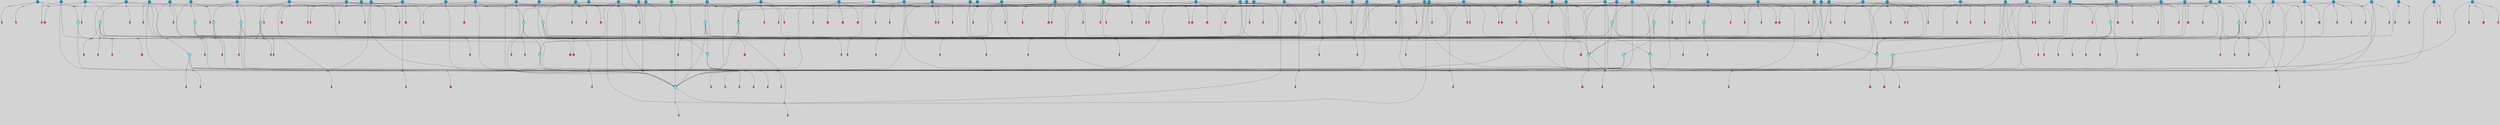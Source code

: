 // File exported with GEGELATI v1.3.1
// On the 2024-04-08 17:21:24
// With the File::TPGGraphDotExporter
digraph{
	graph[pad = "0.212, 0.055" bgcolor = lightgray]
	node[shape=circle style = filled label = ""]
		T3 [fillcolor="#66ddff"]
		T4 [fillcolor="#66ddff"]
		T7 [fillcolor="#66ddff"]
		T9 [fillcolor="#66ddff"]
		T11 [fillcolor="#66ddff"]
		T24 [fillcolor="#66ddff"]
		T27 [fillcolor="#66ddff"]
		T54 [fillcolor="#66ddff"]
		T59 [fillcolor="#66ddff"]
		T95 [fillcolor="#66ddff"]
		T96 [fillcolor="#66ddff"]
		T102 [fillcolor="#66ddff"]
		T106 [fillcolor="#1199bb"]
		T111 [fillcolor="#66ddff"]
		T116 [fillcolor="#1199bb"]
		T129 [fillcolor="#66ddff"]
		T131 [fillcolor="#1199bb"]
		T148 [fillcolor="#1199bb"]
		T159 [fillcolor="#1199bb"]
		T160 [fillcolor="#66ddff"]
		T176 [fillcolor="#1199bb"]
		T180 [fillcolor="#1199bb"]
		T184 [fillcolor="#1199bb"]
		T194 [fillcolor="#1199bb"]
		T195 [fillcolor="#66ddff"]
		T202 [fillcolor="#1199bb"]
		T204 [fillcolor="#1199bb"]
		T210 [fillcolor="#1199bb"]
		T211 [fillcolor="#1199bb"]
		T212 [fillcolor="#66ddff"]
		T213 [fillcolor="#1199bb"]
		T214 [fillcolor="#66ddff"]
		T215 [fillcolor="#1199bb"]
		T217 [fillcolor="#1199bb"]
		T219 [fillcolor="#1199bb"]
		T221 [fillcolor="#1199bb"]
		T224 [fillcolor="#1199bb"]
		T226 [fillcolor="#1199bb"]
		T231 [fillcolor="#1199bb"]
		T232 [fillcolor="#1199bb"]
		T234 [fillcolor="#1199bb"]
		T239 [fillcolor="#1199bb"]
		T240 [fillcolor="#66ddff"]
		T241 [fillcolor="#1199bb"]
		T242 [fillcolor="#66ddff"]
		T244 [fillcolor="#66ddff"]
		T246 [fillcolor="#1199bb"]
		T247 [fillcolor="#1199bb"]
		T248 [fillcolor="#1199bb"]
		T249 [fillcolor="#1199bb"]
		T250 [fillcolor="#1199bb"]
		T253 [fillcolor="#1199bb"]
		T254 [fillcolor="#1199bb"]
		T256 [fillcolor="#1199bb"]
		T258 [fillcolor="#1199bb"]
		T259 [fillcolor="#1199bb"]
		T260 [fillcolor="#1199bb"]
		T261 [fillcolor="#1199bb"]
		T263 [fillcolor="#1199bb"]
		T264 [fillcolor="#1199bb"]
		T265 [fillcolor="#1199bb"]
		T266 [fillcolor="#1199bb"]
		T267 [fillcolor="#1199bb"]
		T272 [fillcolor="#1199bb"]
		T273 [fillcolor="#1199bb"]
		T274 [fillcolor="#1199bb"]
		T275 [fillcolor="#1199bb"]
		T276 [fillcolor="#1199bb"]
		T277 [fillcolor="#66ddff"]
		T278 [fillcolor="#1199bb"]
		T279 [fillcolor="#1199bb"]
		T280 [fillcolor="#1199bb"]
		T282 [fillcolor="#1199bb"]
		T283 [fillcolor="#1199bb"]
		T284 [fillcolor="#1199bb"]
		T285 [fillcolor="#1199bb"]
		T286 [fillcolor="#1199bb"]
		T287 [fillcolor="#1199bb"]
		T288 [fillcolor="#1199bb"]
		T289 [fillcolor="#1199bb"]
		T290 [fillcolor="#1199bb"]
		T293 [fillcolor="#66ddff"]
		T294 [fillcolor="#1199bb"]
		T297 [fillcolor="#1199bb"]
		T300 [fillcolor="#1199bb"]
		T302 [fillcolor="#1199bb"]
		T303 [fillcolor="#1199bb"]
		T304 [fillcolor="#1199bb"]
		T305 [fillcolor="#66ddff"]
		T306 [fillcolor="#1199bb"]
		T307 [fillcolor="#1199bb"]
		T308 [fillcolor="#1199bb"]
		T313 [fillcolor="#1199bb"]
		T315 [fillcolor="#1199bb"]
		T316 [fillcolor="#1199bb"]
		T317 [fillcolor="#1199bb"]
		T319 [fillcolor="#1199bb"]
		T320 [fillcolor="#1199bb"]
		T321 [fillcolor="#1199bb"]
		T322 [fillcolor="#1199bb"]
		T323 [fillcolor="#1199bb"]
		T324 [fillcolor="#1199bb"]
		T325 [fillcolor="#1199bb"]
		T326 [fillcolor="#1199bb"]
		P1680 [fillcolor="#cccccc" shape=point] //6|
		I1680 [shape=box style=invis label="6|1&2|6#1|7&#92;n10|7&2|0#1|5&#92;n9|4&0|1#2|2&#92;n8|6&0|0#1|0&#92;n"]
		P1680 -> I1680[style=invis]
		A1428 [fillcolor="#ff3366" shape=box margin=0.03 width=0 height=0 label="3"]
		T3 -> P1680 -> A1428
		P1681 [fillcolor="#cccccc" shape=point] //3|
		I1681 [shape=box style=invis label="7|6&2|4#0|2&#92;n10|3&2|7#1|4&#92;n11|6&0|4#0|1&#92;n7|1&0|0#2|6&#92;n7|6&0|3#2|6&#92;n4|0&2|6#0|1&#92;n4|4&2|5#0|2&#92;n4|6&0|4#2|7&#92;n10|0&2|3#1|5&#92;n2|6&0|5#0|2&#92;n1|0&2|3#0|7&#92;n1|6&2|0#0|5&#92;n6|2&0|1#0|7&#92;n9|2&0|3#2|7&#92;n5|3&0|6#0|6&#92;n1|7&2|5#2|3&#92;n8|1&2|7#0|6&#92;n1|0&2|5#2|1&#92;n7|1&2|2#2|5&#92;n7|4&2|6#0|3&#92;n"]
		P1681 -> I1681[style=invis]
		A1429 [fillcolor="#ff3366" shape=box margin=0.03 width=0 height=0 label="4"]
		T3 -> P1681 -> A1429
		P1682 [fillcolor="#cccccc" shape=point] //7|
		I1682 [shape=box style=invis label="0|2&2|4#2|6&#92;n5|3&0|6#0|1&#92;n4|7&2|6#0|5&#92;n7|6&0|7#0|5&#92;n10|7&2|2#1|1&#92;n"]
		P1682 -> I1682[style=invis]
		A1430 [fillcolor="#ff3366" shape=box margin=0.03 width=0 height=0 label="4"]
		T4 -> P1682 -> A1430
		P1683 [fillcolor="#cccccc" shape=point] //0|
		I1683 [shape=box style=invis label="2|5&0|1#0|6&#92;n6|1&2|2#2|7&#92;n8|0&0|3#1|4&#92;n4|3&2|5#2|4&#92;n8|1&2|4#0|0&#92;n6|6&0|1#2|6&#92;n11|7&2|4#2|5&#92;n6|2&2|4#0|2&#92;n8|5&2|4#2|4&#92;n2|1&2|1#2|2&#92;n2|7&2|5#2|6&#92;n9|7&0|5#0|4&#92;n1|2&0|5#2|6&#92;n4|2&2|3#2|7&#92;n3|3&2|1#0|2&#92;n"]
		P1683 -> I1683[style=invis]
		A1431 [fillcolor="#ff3366" shape=box margin=0.03 width=0 height=0 label="5"]
		T4 -> P1683 -> A1431
		P1684 [fillcolor="#cccccc" shape=point] //-3|
		I1684 [shape=box style=invis label="1|6&2|7#0|7&#92;n10|2&0|7#1|3&#92;n9|6&2|7#2|2&#92;n5|3&0|7#0|7&#92;n1|6&2|3#0|0&#92;n2|3&2|3#2|2&#92;n5|1&2|6#0|6&#92;n"]
		P1684 -> I1684[style=invis]
		A1432 [fillcolor="#ff3366" shape=box margin=0.03 width=0 height=0 label="7"]
		T7 -> P1684 -> A1432
		P1685 [fillcolor="#cccccc" shape=point] //5|
		I1685 [shape=box style=invis label="0|5&2|3#0|1&#92;n0|6&2|1#2|4&#92;n6|2&2|6#0|7&#92;n7|4&0|3#0|1&#92;n5|4&0|7#1|6&#92;n9|1&0|5#2|2&#92;n6|3&2|3#1|7&#92;n11|7&2|4#1|6&#92;n2|5&0|1#0|0&#92;n4|7&0|0#0|2&#92;n6|2&0|6#0|0&#92;n2|1&2|6#2|4&#92;n10|0&2|0#1|0&#92;n6|6&2|4#0|6&#92;n"]
		P1685 -> I1685[style=invis]
		A1433 [fillcolor="#ff3366" shape=box margin=0.03 width=0 height=0 label="8"]
		T7 -> P1685 -> A1433
		P1686 [fillcolor="#cccccc" shape=point] //-6|
		I1686 [shape=box style=invis label="11|1&0|7#2|0&#92;n10|4&0|1#1|0&#92;n4|3&2|4#2|1&#92;n0|5&2|0#0|0&#92;n6|1&0|0#0|3&#92;n8|2&2|0#0|4&#92;n11|4&2|0#1|6&#92;n7|0&2|6#2|3&#92;n5|3&2|6#2|0&#92;n2|0&2|0#0|4&#92;n"]
		P1686 -> I1686[style=invis]
		A1434 [fillcolor="#ff3366" shape=box margin=0.03 width=0 height=0 label="9"]
		T9 -> P1686 -> A1434
		P1687 [fillcolor="#cccccc" shape=point] //2|
		I1687 [shape=box style=invis label="6|3&2|7#1|4&#92;n8|6&0|0#2|5&#92;n2|1&0|2#0|3&#92;n8|7&0|6#0|4&#92;n2|1&2|0#0|1&#92;n0|0&2|2#2|3&#92;n6|6&0|7#2|1&#92;n6|1&0|7#2|6&#92;n5|4&2|7#0|4&#92;n0|3&0|4#2|0&#92;n11|0&2|0#2|5&#92;n4|5&2|5#2|4&#92;n5|7&0|6#0|4&#92;n9|7&2|5#0|3&#92;n5|4&2|1#0|3&#92;n5|3&0|1#1|7&#92;n0|4&0|3#2|5&#92;n"]
		P1687 -> I1687[style=invis]
		A1435 [fillcolor="#ff3366" shape=box margin=0.03 width=0 height=0 label="10"]
		T9 -> P1687 -> A1435
		P1688 [fillcolor="#cccccc" shape=point] //6|
		I1688 [shape=box style=invis label="3|0&2|7#2|2&#92;n3|2&0|4#2|5&#92;n5|1&0|2#1|0&#92;n8|7&0|1#2|0&#92;n8|5&0|3#0|6&#92;n0|2&0|2#2|3&#92;n1|5&2|5#0|5&#92;n5|6&0|6#0|7&#92;n6|7&0|0#2|6&#92;n1|2&2|3#0|0&#92;n7|7&2|3#0|4&#92;n0|7&2|7#0|6&#92;n1|0&2|2#2|7&#92;n4|4&0|1#0|0&#92;n"]
		P1688 -> I1688[style=invis]
		A1436 [fillcolor="#ff3366" shape=box margin=0.03 width=0 height=0 label="11"]
		T11 -> P1688 -> A1436
		P1689 [fillcolor="#cccccc" shape=point] //-4|
		I1689 [shape=box style=invis label="4|1&0|4#2|6&#92;n1|2&2|2#2|0&#92;n1|2&2|0#0|6&#92;n8|4&2|3#2|5&#92;n5|5&2|1#1|0&#92;n"]
		P1689 -> I1689[style=invis]
		A1437 [fillcolor="#ff3366" shape=box margin=0.03 width=0 height=0 label="12"]
		T11 -> P1689 -> A1437
		P1690 [fillcolor="#cccccc" shape=point] //-3|
		I1690 [shape=box style=invis label="8|1&2|3#0|5&#92;n0|6&0|5#0|5&#92;n3|7&2|1#0|6&#92;n3|5&0|1#0|0&#92;n9|5&2|0#0|4&#92;n3|5&0|2#0|3&#92;n10|6&2|4#1|0&#92;n9|4&2|7#2|6&#92;n1|7&2|5#2|2&#92;n"]
		P1690 -> I1690[style=invis]
		A1438 [fillcolor="#ff3366" shape=box margin=0.03 width=0 height=0 label="5"]
		T4 -> P1690 -> A1438
		P1691 [fillcolor="#cccccc" shape=point] //1|
		I1691 [shape=box style=invis label="5|1&0|6#2|7&#92;n2|4&0|4#2|2&#92;n0|6&0|5#0|4&#92;n10|6&2|5#1|6&#92;n9|3&0|1#1|7&#92;n10|3&2|2#1|0&#92;n5|0&0|0#2|1&#92;n11|3&2|3#1|5&#92;n10|3&0|1#1|0&#92;n2|4&0|1#0|1&#92;n0|2&0|3#2|4&#92;n9|2&2|1#2|5&#92;n11|7&2|6#2|6&#92;n"]
		P1691 -> I1691[style=invis]
		T24 -> P1691 -> T7
		P1692 [fillcolor="#cccccc" shape=point] //5|
		I1692 [shape=box style=invis label="3|0&2|0#0|1&#92;n3|0&0|7#0|1&#92;n5|3&0|2#2|6&#92;n4|4&2|4#2|6&#92;n11|2&0|7#1|6&#92;n2|7&2|2#2|5&#92;n9|3&2|6#2|7&#92;n7|7&0|0#0|4&#92;n6|1&2|4#2|3&#92;n5|4&2|0#1|6&#92;n1|3&0|7#0|4&#92;n"]
		P1692 -> I1692[style=invis]
		A1439 [fillcolor="#ff3366" shape=box margin=0.03 width=0 height=0 label="7"]
		T24 -> P1692 -> A1439
		P1693 [fillcolor="#cccccc" shape=point] //-2|
		I1693 [shape=box style=invis label="4|1&0|4#0|3&#92;n4|2&0|5#2|0&#92;n5|5&2|6#0|5&#92;n1|4&0|1#0|2&#92;n6|3&2|7#1|5&#92;n0|4&2|0#0|3&#92;n8|5&2|5#1|2&#92;n10|7&2|7#1|1&#92;n3|4&0|0#2|1&#92;n3|6&2|5#2|5&#92;n8|3&0|1#0|7&#92;n10|0&2|7#1|3&#92;n4|1&2|4#0|1&#92;n9|3&2|0#0|4&#92;n3|6&2|0#0|4&#92;n1|2&0|6#2|1&#92;n4|0&2|1#2|2&#92;n"]
		P1693 -> I1693[style=invis]
		A1440 [fillcolor="#ff3366" shape=box margin=0.03 width=0 height=0 label="14"]
		T24 -> P1693 -> A1440
		P1694 [fillcolor="#cccccc" shape=point] //2|
		I1694 [shape=box style=invis label="9|1&2|3#0|1&#92;n5|2&2|0#2|4&#92;n3|6&2|5#2|7&#92;n7|0&2|5#0|4&#92;n1|2&0|3#0|5&#92;n7|3&2|7#0|0&#92;n"]
		P1694 -> I1694[style=invis]
		A1441 [fillcolor="#ff3366" shape=box margin=0.03 width=0 height=0 label="2"]
		T27 -> P1694 -> A1441
		P1695 [fillcolor="#cccccc" shape=point] //-6|
		I1695 [shape=box style=invis label="7|5&0|4#0|4&#92;n11|0&2|5#2|1&#92;n"]
		P1695 -> I1695[style=invis]
		A1442 [fillcolor="#ff3366" shape=box margin=0.03 width=0 height=0 label="3"]
		T27 -> P1695 -> A1442
		T27 -> P1681
		T27 -> P1683
		P1696 [fillcolor="#cccccc" shape=point] //0|
		I1696 [shape=box style=invis label="4|0&0|3#2|7&#92;n10|2&0|3#1|7&#92;n3|5&0|2#0|3&#92;n4|5&0|0#2|1&#92;n10|7&2|0#1|2&#92;n5|3&2|3#1|6&#92;n9|5&2|0#0|4&#92;n5|4&2|7#0|2&#92;n10|3&2|7#1|4&#92;n7|2&0|1#2|6&#92;n8|6&0|5#0|5&#92;n8|7&2|3#0|5&#92;n2|6&2|4#0|0&#92;n"]
		P1696 -> I1696[style=invis]
		A1443 [fillcolor="#ff3366" shape=box margin=0.03 width=0 height=0 label="5"]
		T27 -> P1696 -> A1443
		P1697 [fillcolor="#cccccc" shape=point] //8|
		I1697 [shape=box style=invis label="9|0&0|1#2|0&#92;n10|1&2|5#1|4&#92;n8|2&2|6#0|4&#92;n2|4&2|5#2|3&#92;n4|2&2|2#0|2&#92;n7|5&0|2#0|0&#92;n8|2&2|1#1|3&#92;n8|7&0|7#2|1&#92;n1|1&0|0#0|7&#92;n5|6&2|5#1|0&#92;n6|6&2|5#0|0&#92;n11|4&0|3#2|6&#92;n4|2&2|4#0|7&#92;n5|6&0|1#2|0&#92;n11|3&0|2#0|7&#92;n"]
		P1697 -> I1697[style=invis]
		A1444 [fillcolor="#ff3366" shape=box margin=0.03 width=0 height=0 label="6"]
		T54 -> P1697 -> A1444
		T54 -> P1692
		P1698 [fillcolor="#cccccc" shape=point] //-10|
		I1698 [shape=box style=invis label="3|6&0|0#0|4&#92;n4|1&2|4#0|1&#92;n5|1&0|1#0|4&#92;n5|5&2|6#0|5&#92;n6|5&0|6#0|3&#92;n11|1&2|0#0|1&#92;n0|7&2|0#0|3&#92;n1|2&0|6#0|1&#92;n8|0&0|4#2|0&#92;n0|4&0|7#2|7&#92;n7|0&2|7#1|3&#92;n3|1&0|5#2|5&#92;n5|1&0|4#0|3&#92;n2|2&0|2#0|0&#92;n8|3&0|1#0|7&#92;n3|0&0|3#0|5&#92;n7|2&0|5#2|0&#92;n6|3&2|7#1|5&#92;n4|7&2|7#2|1&#92;n"]
		P1698 -> I1698[style=invis]
		A1445 [fillcolor="#ff3366" shape=box margin=0.03 width=0 height=0 label="14"]
		T54 -> P1698 -> A1445
		T54 -> P1685
		P1699 [fillcolor="#cccccc" shape=point] //8|
		I1699 [shape=box style=invis label="9|0&0|1#2|0&#92;n10|1&2|5#1|4&#92;n8|2&2|6#0|4&#92;n4|5&0|3#0|1&#92;n2|4&2|5#2|3&#92;n4|2&2|2#0|2&#92;n7|5&0|2#0|0&#92;n8|2&2|1#1|3&#92;n8|7&0|7#2|1&#92;n1|1&0|0#0|7&#92;n5|6&2|5#1|0&#92;n6|3&2|5#0|0&#92;n11|4&0|3#2|6&#92;n1|2&2|4#0|7&#92;n5|6&0|1#2|0&#92;n11|3&0|2#0|7&#92;n"]
		P1699 -> I1699[style=invis]
		A1446 [fillcolor="#ff3366" shape=box margin=0.03 width=0 height=0 label="6"]
		T59 -> P1699 -> A1446
		T59 -> P1692
		T59 -> P1686
		T59 -> P1692
		P1700 [fillcolor="#cccccc" shape=point] //4|
		I1700 [shape=box style=invis label="4|3&0|6#0|3&#92;n5|7&2|3#2|2&#92;n5|6&0|7#1|2&#92;n1|4&2|6#0|3&#92;n8|4&2|1#2|5&#92;n9|5&2|4#1|4&#92;n2|4&0|5#0|7&#92;n10|0&0|6#1|3&#92;n3|0&0|6#0|2&#92;n2|7&2|7#2|6&#92;n5|2&0|5#1|5&#92;n10|4&2|5#1|7&#92;n4|0&0|4#2|4&#92;n11|1&0|4#2|6&#92;n10|6&2|0#1|4&#92;n9|7&0|3#1|4&#92;n4|5&2|7#0|6&#92;n11|5&2|6#2|3&#92;n0|3&0|5#0|1&#92;n"]
		P1700 -> I1700[style=invis]
		A1447 [fillcolor="#ff3366" shape=box margin=0.03 width=0 height=0 label="13"]
		T95 -> P1700 -> A1447
		P1701 [fillcolor="#cccccc" shape=point] //8|
		I1701 [shape=box style=invis label="9|7&0|5#2|5&#92;n3|3&2|3#0|2&#92;n9|5&2|2#1|0&#92;n2|3&0|6#0|3&#92;n4|4&2|5#2|7&#92;n11|3&2|0#1|5&#92;n6|6&2|1#2|2&#92;n4|6&0|1#2|2&#92;n2|5&2|7#2|2&#92;n7|7&2|2#2|3&#92;n6|5&0|3#2|6&#92;n6|7&0|6#0|2&#92;n"]
		P1701 -> I1701[style=invis]
		A1448 [fillcolor="#ff3366" shape=box margin=0.03 width=0 height=0 label="14"]
		T95 -> P1701 -> A1448
		P1702 [fillcolor="#cccccc" shape=point] //2|
		I1702 [shape=box style=invis label="4|1&0|4#2|6&#92;n5|5&2|1#1|0&#92;n1|0&2|0#0|6&#92;n8|4&2|3#2|5&#92;n"]
		P1702 -> I1702[style=invis]
		T95 -> P1702 -> T11
		P1703 [fillcolor="#cccccc" shape=point] //-9|
		I1703 [shape=box style=invis label="2|0&2|0#2|1&#92;n4|4&2|4#2|6&#92;n9|1&0|3#1|7&#92;n5|3&0|2#2|6&#92;n2|7&2|2#2|5&#92;n5|4&2|0#1|6&#92;n3|0&0|7#0|1&#92;n1|3&0|7#0|4&#92;n11|6&2|2#0|7&#92;n7|7&0|0#0|4&#92;n11|0&0|7#1|6&#92;n9|3&2|6#2|7&#92;n"]
		P1703 -> I1703[style=invis]
		A1449 [fillcolor="#ff3366" shape=box margin=0.03 width=0 height=0 label="7"]
		T95 -> P1703 -> A1449
		P1704 [fillcolor="#cccccc" shape=point] //-8|
		I1704 [shape=box style=invis label="7|5&0|4#2|4&#92;n"]
		P1704 -> I1704[style=invis]
		A1450 [fillcolor="#ff3366" shape=box margin=0.03 width=0 height=0 label="3"]
		T95 -> P1704 -> A1450
		P1705 [fillcolor="#cccccc" shape=point] //6|
		I1705 [shape=box style=invis label="0|5&2|3#0|1&#92;n0|6&2|1#2|4&#92;n9|1&0|5#2|2&#92;n7|4&0|3#0|1&#92;n5|4&0|7#1|6&#92;n2|5&0|1#0|0&#92;n6|3&2|3#1|7&#92;n11|7&2|4#1|6&#92;n6|2&2|6#0|1&#92;n4|7&0|0#0|2&#92;n6|2&0|6#0|0&#92;n9|1&2|6#2|4&#92;n10|0&2|0#1|0&#92;n6|6&2|4#0|6&#92;n"]
		P1705 -> I1705[style=invis]
		A1451 [fillcolor="#ff3366" shape=box margin=0.03 width=0 height=0 label="8"]
		T96 -> P1705 -> A1451
		P1706 [fillcolor="#cccccc" shape=point] //5|
		I1706 [shape=box style=invis label="10|4&0|1#1|0&#92;n4|3&2|4#2|1&#92;n2|0&2|0#0|4&#92;n6|1&0|0#0|3&#92;n8|2&2|0#0|4&#92;n0|0&0|0#0|0&#92;n11|4&2|0#1|6&#92;n7|0&2|6#2|3&#92;n5|3&2|6#2|0&#92;n0|0&2|0#0|0&#92;n"]
		P1706 -> I1706[style=invis]
		A1452 [fillcolor="#ff3366" shape=box margin=0.03 width=0 height=0 label="9"]
		T96 -> P1706 -> A1452
		T96 -> P1680
		P1707 [fillcolor="#cccccc" shape=point] //1|
		I1707 [shape=box style=invis label="5|4&0|7#1|6&#92;n0|6&2|1#2|4&#92;n7|4&0|3#0|1&#92;n0|5&2|3#0|1&#92;n9|1&0|5#2|2&#92;n6|3&2|3#1|7&#92;n11|7&2|4#1|6&#92;n2|5&0|1#0|0&#92;n7|5&2|3#1|1&#92;n4|7&0|0#0|2&#92;n6|2&0|6#0|0&#92;n2|1&2|6#2|4&#92;n10|0&2|7#1|0&#92;n6|6&2|4#0|6&#92;n"]
		P1707 -> I1707[style=invis]
		A1453 [fillcolor="#ff3366" shape=box margin=0.03 width=0 height=0 label="8"]
		T96 -> P1707 -> A1453
		T96 -> P1690
		P1708 [fillcolor="#cccccc" shape=point] //7|
		I1708 [shape=box style=invis label="3|3&2|7#0|4&#92;n4|3&2|6#0|3&#92;n8|4&0|6#1|2&#92;n5|6&2|3#0|4&#92;n0|7&2|1#0|5&#92;n8|7&2|2#2|5&#92;n9|1&0|0#1|0&#92;n10|1&2|1#1|4&#92;n10|5&0|6#1|7&#92;n5|2&2|3#0|4&#92;n2|0&2|6#2|7&#92;n1|7&0|1#0|7&#92;n"]
		P1708 -> I1708[style=invis]
		A1454 [fillcolor="#ff3366" shape=box margin=0.03 width=0 height=0 label="2"]
		T102 -> P1708 -> A1454
		T102 -> P1704
		P1709 [fillcolor="#cccccc" shape=point] //8|
		I1709 [shape=box style=invis label="7|0&0|2#1|4&#92;n8|1&2|3#0|5&#92;n0|6&0|5#0|5&#92;n3|7&2|1#0|6&#92;n9|4&2|7#1|6&#92;n1|7&2|5#2|2&#92;n8|5&2|0#0|3&#92;n0|2&0|2#0|0&#92;n3|5&0|2#0|3&#92;n"]
		P1709 -> I1709[style=invis]
		A1455 [fillcolor="#ff3366" shape=box margin=0.03 width=0 height=0 label="5"]
		T102 -> P1709 -> A1455
		P1710 [fillcolor="#cccccc" shape=point] //-2|
		I1710 [shape=box style=invis label="11|7&2|0#1|7&#92;n4|3&0|1#2|5&#92;n0|4&2|4#2|7&#92;n1|6&0|0#0|4&#92;n4|0&0|0#0|5&#92;n0|6&2|3#2|0&#92;n9|6&2|5#1|3&#92;n0|7&2|1#2|5&#92;n4|4&0|5#0|1&#92;n10|4&0|0#1|0&#92;n"]
		P1710 -> I1710[style=invis]
		A1456 [fillcolor="#ff3366" shape=box margin=0.03 width=0 height=0 label="12"]
		T106 -> P1710 -> A1456
		P1711 [fillcolor="#cccccc" shape=point] //-1|
		I1711 [shape=box style=invis label="1|7&2|1#0|6&#92;n8|1&2|3#0|5&#92;n10|6&2|7#1|0&#92;n1|7&2|5#0|2&#92;n0|3&0|3#2|2&#92;n3|5&0|1#0|0&#92;n3|5&0|2#0|3&#92;n1|5&2|0#0|4&#92;n5|7&2|2#2|5&#92;n4|0&2|3#0|3&#92;n"]
		P1711 -> I1711[style=invis]
		T106 -> P1711 -> T3
		T106 -> P1681
		P1712 [fillcolor="#cccccc" shape=point] //-9|
		I1712 [shape=box style=invis label="10|2&0|7#1|3&#92;n1|0&2|1#0|1&#92;n5|1&2|7#0|7&#92;n0|6&2|7#2|2&#92;n10|3&2|7#1|2&#92;n2|3&2|3#2|2&#92;n"]
		P1712 -> I1712[style=invis]
		A1457 [fillcolor="#ff3366" shape=box margin=0.03 width=0 height=0 label="7"]
		T106 -> P1712 -> A1457
		P1713 [fillcolor="#cccccc" shape=point] //-5|
		I1713 [shape=box style=invis label="0|0&2|3#0|2&#92;n10|5&0|6#1|3&#92;n7|3&0|6#2|3&#92;n3|4&0|6#0|6&#92;n10|5&0|2#1|1&#92;n5|0&0|1#0|3&#92;n6|6&2|5#1|5&#92;n7|4&0|2#1|7&#92;n5|7&0|1#2|5&#92;n1|5&0|0#0|3&#92;n7|5&2|1#2|6&#92;n9|0&0|2#0|0&#92;n4|0&2|4#0|0&#92;n4|6&0|0#2|3&#92;n3|1&0|6#2|5&#92;n7|7&2|1#2|3&#92;n9|4&2|2#0|6&#92;n"]
		P1713 -> I1713[style=invis]
		T111 -> P1713 -> T9
		P1714 [fillcolor="#cccccc" shape=point] //7|
		I1714 [shape=box style=invis label="7|4&2|1#2|0&#92;n4|1&2|4#2|3&#92;n5|0&2|0#2|2&#92;n6|1&2|4#2|6&#92;n"]
		P1714 -> I1714[style=invis]
		A1458 [fillcolor="#ff3366" shape=box margin=0.03 width=0 height=0 label="9"]
		T111 -> P1714 -> A1458
		P1715 [fillcolor="#cccccc" shape=point] //2|
		I1715 [shape=box style=invis label="3|0&2|0#0|1&#92;n11|2&0|7#1|6&#92;n8|7&2|4#0|5&#92;n5|3&0|2#2|6&#92;n4|4&2|4#2|6&#92;n3|0&0|7#0|1&#92;n2|7&2|2#2|5&#92;n9|3&2|6#2|7&#92;n7|7&0|0#0|4&#92;n6|1&2|4#1|3&#92;n5|4&2|0#1|6&#92;n1|3&0|7#0|4&#92;n"]
		P1715 -> I1715[style=invis]
		A1459 [fillcolor="#ff3366" shape=box margin=0.03 width=0 height=0 label="7"]
		T111 -> P1715 -> A1459
		T111 -> P1686
		P1716 [fillcolor="#cccccc" shape=point] //-4|
		I1716 [shape=box style=invis label="9|7&0|0#2|0&#92;n6|6&0|5#2|0&#92;n7|3&0|0#0|4&#92;n3|5&0|3#0|3&#92;n9|1&0|1#1|1&#92;n11|5&2|7#1|5&#92;n1|5&2|5#0|2&#92;n6|0&0|6#2|5&#92;n0|3&2|4#2|5&#92;n1|6&2|5#2|2&#92;n9|5&2|1#2|2&#92;n"]
		P1716 -> I1716[style=invis]
		T116 -> P1716 -> T9
		P1717 [fillcolor="#cccccc" shape=point] //4|
		I1717 [shape=box style=invis label="9|2&0|6#2|1&#92;n11|5&0|1#2|0&#92;n2|4&0|4#2|1&#92;n5|0&2|4#0|2&#92;n"]
		P1717 -> I1717[style=invis]
		A1460 [fillcolor="#ff3366" shape=box margin=0.03 width=0 height=0 label="3"]
		T116 -> P1717 -> A1460
		P1718 [fillcolor="#cccccc" shape=point] //-2|
		I1718 [shape=box style=invis label="5|2&2|0#2|4&#92;n9|1&2|3#0|1&#92;n3|6&2|5#2|7&#92;n7|0&2|1#0|4&#92;n1|2&0|3#0|5&#92;n7|3&2|7#0|0&#92;n"]
		P1718 -> I1718[style=invis]
		A1461 [fillcolor="#ff3366" shape=box margin=0.03 width=0 height=0 label="2"]
		T116 -> P1718 -> A1461
		T116 -> P1681
		T116 -> P1696
		T129 -> P1697
		T129 -> P1692
		P1719 [fillcolor="#cccccc" shape=point] //10|
		I1719 [shape=box style=invis label="4|5&2|7#2|1&#92;n1|7&2|3#0|6&#92;n3|5&2|2#0|3&#92;n10|3&0|7#1|4&#92;n7|1&0|4#2|6&#92;n10|2&0|3#1|7&#92;n9|5&2|0#0|4&#92;n4|0&0|3#2|7&#92;n11|4&2|6#1|2&#92;n5|4&2|7#0|2&#92;n2|6&2|4#0|0&#92;n6|5&0|7#2|1&#92;n5|3&2|3#1|6&#92;n10|7&2|0#1|2&#92;n"]
		P1719 -> I1719[style=invis]
		A1462 [fillcolor="#ff3366" shape=box margin=0.03 width=0 height=0 label="5"]
		T129 -> P1719 -> A1462
		P1720 [fillcolor="#cccccc" shape=point] //5|
		I1720 [shape=box style=invis label="9|4&2|3#1|3&#92;n0|4&2|4#0|5&#92;n6|1&2|6#2|5&#92;n4|0&0|5#2|0&#92;n"]
		P1720 -> I1720[style=invis]
		A1463 [fillcolor="#ff3366" shape=box margin=0.03 width=0 height=0 label="7"]
		T129 -> P1720 -> A1463
		P1721 [fillcolor="#cccccc" shape=point] //6|
		I1721 [shape=box style=invis label="9|4&2|7#0|6&#92;n8|4&0|1#1|0&#92;n1|3&0|0#2|1&#92;n2|4&0|6#2|2&#92;n5|1&2|5#0|7&#92;n3|0&0|3#2|6&#92;n2|2&2|6#0|2&#92;n8|4&0|4#2|2&#92;n5|1&2|4#0|3&#92;n9|4&0|6#0|6&#92;n5|0&2|2#1|5&#92;n11|7&0|0#1|1&#92;n0|4&0|3#0|3&#92;n7|7&2|4#2|5&#92;n1|5&0|1#2|1&#92;n"]
		P1721 -> I1721[style=invis]
		A1464 [fillcolor="#ff3366" shape=box margin=0.03 width=0 height=0 label="1"]
		T129 -> P1721 -> A1464
		P1722 [fillcolor="#cccccc" shape=point] //6|
		I1722 [shape=box style=invis label="10|4&2|6#1|2&#92;n8|4&0|1#1|0&#92;n0|4&2|6#0|0&#92;n8|4&2|5#2|1&#92;n7|5&2|5#1|0&#92;n3|6&0|6#2|2&#92;n1|7&0|7#0|5&#92;n2|0&0|7#2|4&#92;n2|6&2|2#0|0&#92;n0|7&2|7#0|7&#92;n11|6&0|4#2|2&#92;n5|5&0|0#0|1&#92;n10|1&0|0#1|0&#92;n7|3&0|1#2|5&#92;n9|2&2|7#1|5&#92;n9|4&2|6#2|7&#92;n1|6&2|4#2|2&#92;n3|3&2|2#0|7&#92;n1|6&2|0#0|0&#92;n6|4&2|6#1|0&#92;n"]
		P1722 -> I1722[style=invis]
		A1465 [fillcolor="#ff3366" shape=box margin=0.03 width=0 height=0 label="1"]
		T131 -> P1722 -> A1465
		P1723 [fillcolor="#cccccc" shape=point] //9|
		I1723 [shape=box style=invis label="11|0&2|0#1|1&#92;n3|6&0|6#0|0&#92;n1|4&0|0#2|4&#92;n7|5&2|2#1|3&#92;n11|7&2|6#1|7&#92;n5|2&0|6#1|5&#92;n9|5&0|6#0|3&#92;n2|2&2|7#0|5&#92;n9|3&2|2#2|0&#92;n11|0&2|7#0|1&#92;n1|1&2|0#0|1&#92;n6|6&0|6#1|2&#92;n9|7&0|1#0|3&#92;n2|0&2|4#2|5&#92;n2|4&2|2#0|0&#92;n6|1&2|1#1|7&#92;n10|7&2|5#1|6&#92;n11|5&2|7#2|4&#92;n"]
		P1723 -> I1723[style=invis]
		A1466 [fillcolor="#ff3366" shape=box margin=0.03 width=0 height=0 label="1"]
		T131 -> P1723 -> A1466
		T131 -> P1695
		P1724 [fillcolor="#cccccc" shape=point] //5|
		I1724 [shape=box style=invis label="3|0&0|0#0|1&#92;n5|6&0|4#0|3&#92;n4|4&2|4#2|6&#92;n11|2&0|7#1|6&#92;n2|7&2|2#2|5&#92;n9|3&2|6#2|7&#92;n7|7&0|0#0|4&#92;n6|1&2|4#2|3&#92;n5|4&2|0#1|6&#92;n5|3&0|2#2|6&#92;n1|3&0|7#0|4&#92;n"]
		P1724 -> I1724[style=invis]
		A1467 [fillcolor="#ff3366" shape=box margin=0.03 width=0 height=0 label="7"]
		T131 -> P1724 -> A1467
		T131 -> P1720
		P1725 [fillcolor="#cccccc" shape=point] //-1|
		I1725 [shape=box style=invis label="11|7&2|0#1|7&#92;n1|5&2|4#2|4&#92;n4|3&0|1#0|5&#92;n1|6&0|0#0|4&#92;n8|6&2|4#0|0&#92;n4|0&0|0#0|5&#92;n10|4&2|0#1|0&#92;n9|6&2|5#1|3&#92;n0|7&2|1#0|5&#92;n0|6&2|3#2|0&#92;n4|4&0|5#0|1&#92;n"]
		P1725 -> I1725[style=invis]
		A1468 [fillcolor="#ff3366" shape=box margin=0.03 width=0 height=0 label="12"]
		T148 -> P1725 -> A1468
		P1726 [fillcolor="#cccccc" shape=point] //1|
		I1726 [shape=box style=invis label="2|2&2|3#0|2&#92;n2|2&0|5#2|5&#92;n8|4&0|1#1|0&#92;n9|7&0|6#0|3&#92;n5|1&2|2#0|7&#92;n10|7&0|7#1|3&#92;n7|7&2|4#2|5&#92;n5|5&0|2#2|1&#92;n2|6&2|2#0|0&#92;n9|3&2|2#2|0&#92;n0|6&0|6#2|2&#92;n7|7&0|1#2|3&#92;n3|6&0|1#0|5&#92;n1|5&0|1#2|7&#92;n"]
		P1726 -> I1726[style=invis]
		A1469 [fillcolor="#ff3366" shape=box margin=0.03 width=0 height=0 label="1"]
		T148 -> P1726 -> A1469
		P1727 [fillcolor="#cccccc" shape=point] //-9|
		I1727 [shape=box style=invis label="4|7&2|6#0|5&#92;n11|3&0|2#2|6&#92;n10|2&2|4#1|6&#92;n3|0&2|6#2|7&#92;n4|3&0|5#0|7&#92;n2|3&0|7#0|7&#92;n10|6&0|7#1|5&#92;n10|1&2|2#1|1&#92;n1|7&0|3#2|6&#92;n"]
		P1727 -> I1727[style=invis]
		A1470 [fillcolor="#ff3366" shape=box margin=0.03 width=0 height=0 label="4"]
		T148 -> P1727 -> A1470
		P1728 [fillcolor="#cccccc" shape=point] //7|
		I1728 [shape=box style=invis label="7|2&0|4#1|3&#92;n7|7&0|0#0|4&#92;n4|4&2|4#2|6&#92;n2|3&2|2#2|5&#92;n8|0&0|2#2|1&#92;n9|3&2|6#2|7&#92;n6|4&2|4#2|3&#92;n3|3&2|0#0|1&#92;n6|4&2|0#1|6&#92;n5|3&0|7#0|4&#92;n"]
		P1728 -> I1728[style=invis]
		A1471 [fillcolor="#ff3366" shape=box margin=0.03 width=0 height=0 label="7"]
		T148 -> P1728 -> A1471
		P1729 [fillcolor="#cccccc" shape=point] //-6|
		I1729 [shape=box style=invis label="9|0&2|0#0|1&#92;n3|2&0|2#0|3&#92;n5|4&0|5#1|7&#92;n2|1&0|4#0|3&#92;n9|2&2|0#2|4&#92;n7|6&0|4#0|2&#92;n2|3&0|6#2|6&#92;n1|2&0|3#2|0&#92;n"]
		P1729 -> I1729[style=invis]
		T148 -> P1729 -> T54
		P1730 [fillcolor="#cccccc" shape=point] //7|
		I1730 [shape=box style=invis label="7|0&2|1#2|0&#92;n9|7&2|1#1|7&#92;n8|2&0|1#1|0&#92;n6|6&0|2#1|1&#92;n2|2&0|5#0|0&#92;n5|7&0|0#2|1&#92;n5|1&2|5#1|5&#92;n4|7&2|4#2|3&#92;n10|5&2|2#1|5&#92;n1|3&2|2#2|0&#92;n10|2&2|6#1|5&#92;n"]
		P1730 -> I1730[style=invis]
		A1472 [fillcolor="#ff3366" shape=box margin=0.03 width=0 height=0 label="1"]
		T159 -> P1730 -> A1472
		P1731 [fillcolor="#cccccc" shape=point] //7|
		I1731 [shape=box style=invis label="7|4&2|7#0|4&#92;n4|6&0|1#2|5&#92;n2|1&2|3#0|0&#92;n4|3&2|0#0|1&#92;n0|0&2|7#2|7&#92;n7|7&0|5#2|3&#92;n5|0&2|1#2|2&#92;n10|0&0|4#1|2&#92;n4|4&0|7#0|0&#92;n6|7&0|2#0|1&#92;n1|4&2|5#0|4&#92;n"]
		P1731 -> I1731[style=invis]
		A1473 [fillcolor="#ff3366" shape=box margin=0.03 width=0 height=0 label="0"]
		T159 -> P1731 -> A1473
		P1732 [fillcolor="#cccccc" shape=point] //5|
		I1732 [shape=box style=invis label="0|5&2|3#0|1&#92;n0|6&2|1#2|4&#92;n6|2&2|6#0|7&#92;n9|0&2|7#1|1&#92;n7|4&0|3#0|1&#92;n11|7&2|4#1|6&#92;n9|1&0|5#2|2&#92;n5|4&0|7#1|6&#92;n2|5&0|1#0|0&#92;n4|7&0|0#0|2&#92;n6|2&0|6#0|0&#92;n2|1&2|6#2|4&#92;n10|0&0|0#1|0&#92;n6|6&2|4#0|6&#92;n"]
		P1732 -> I1732[style=invis]
		T159 -> P1732 -> T129
		T160 -> P1700
		T160 -> P1703
		P1733 [fillcolor="#cccccc" shape=point] //5|
		I1733 [shape=box style=invis label="6|0&2|7#2|7&#92;n3|6&2|6#2|6&#92;n6|3&0|5#1|2&#92;n"]
		P1733 -> I1733[style=invis]
		A1474 [fillcolor="#ff3366" shape=box margin=0.03 width=0 height=0 label="3"]
		T160 -> P1733 -> A1474
		T160 -> P1710
		T160 -> P1692
		P1734 [fillcolor="#cccccc" shape=point] //3|
		I1734 [shape=box style=invis label="4|7&0|7#2|7&#92;n11|5&2|6#0|2&#92;n5|5&2|6#2|0&#92;n3|2&0|6#0|3&#92;n10|2&2|5#1|5&#92;n9|4&2|3#1|5&#92;n2|5&2|7#2|4&#92;n11|3&2|5#1|0&#92;n7|0&0|7#2|1&#92;n1|2&0|5#0|1&#92;n"]
		P1734 -> I1734[style=invis]
		A1475 [fillcolor="#ff3366" shape=box margin=0.03 width=0 height=0 label="5"]
		T176 -> P1734 -> A1475
		P1735 [fillcolor="#cccccc" shape=point] //2|
		I1735 [shape=box style=invis label="7|1&0|6#0|1&#92;n5|2&2|5#1|6&#92;n10|1&2|1#1|1&#92;n4|7&0|4#2|2&#92;n11|7&0|4#2|7&#92;n5|0&0|5#1|7&#92;n8|2&0|5#2|4&#92;n10|0&2|6#1|6&#92;n5|1&0|1#2|3&#92;n1|6&2|0#0|1&#92;n9|6&2|2#1|4&#92;n3|4&2|3#0|0&#92;n10|1&0|1#1|0&#92;n2|2&0|1#2|1&#92;n3|1&2|7#0|3&#92;n"]
		P1735 -> I1735[style=invis]
		A1476 [fillcolor="#ff3366" shape=box margin=0.03 width=0 height=0 label="10"]
		T176 -> P1735 -> A1476
		T176 -> P1711
		P1736 [fillcolor="#cccccc" shape=point] //-3|
		I1736 [shape=box style=invis label="6|3&2|4#1|4&#92;n5|3&0|1#1|7&#92;n2|1&0|2#2|3&#92;n8|7&0|6#0|4&#92;n2|1&2|0#0|1&#92;n0|0&2|2#2|3&#92;n6|1&0|7#2|6&#92;n5|7&0|2#0|4&#92;n0|3&0|4#2|0&#92;n11|0&2|0#2|5&#92;n6|0&2|0#1|4&#92;n8|6&0|2#2|5&#92;n5|4&2|1#0|3&#92;n9|7&2|5#0|3&#92;n5|4&2|7#0|4&#92;n"]
		P1736 -> I1736[style=invis]
		A1477 [fillcolor="#ff3366" shape=box margin=0.03 width=0 height=0 label="10"]
		T176 -> P1736 -> A1477
		P1737 [fillcolor="#cccccc" shape=point] //4|
		I1737 [shape=box style=invis label="7|1&0|6#0|1&#92;n5|2&2|5#1|6&#92;n10|1&2|1#1|1&#92;n9|6&2|2#1|4&#92;n4|7&0|4#2|2&#92;n9|6&0|4#1|1&#92;n10|0&2|6#1|6&#92;n5|1&0|1#2|3&#92;n1|6&2|0#0|1&#92;n8|2&0|5#2|4&#92;n3|4&2|3#0|0&#92;n10|1&0|5#1|0&#92;n2|2&0|1#2|1&#92;n3|1&2|7#0|3&#92;n"]
		P1737 -> I1737[style=invis]
		A1478 [fillcolor="#ff3366" shape=box margin=0.03 width=0 height=0 label="10"]
		T176 -> P1737 -> A1478
		T180 -> P1723
		T180 -> P1695
		T180 -> P1720
		P1738 [fillcolor="#cccccc" shape=point] //10|
		I1738 [shape=box style=invis label="9|6&0|1#2|4&#92;n8|6&2|5#2|3&#92;n2|6&2|7#2|1&#92;n7|4&2|5#2|0&#92;n2|4&2|4#0|1&#92;n10|5&0|2#1|6&#92;n8|0&2|7#1|1&#92;n"]
		P1738 -> I1738[style=invis]
		T180 -> P1738 -> T24
		P1739 [fillcolor="#cccccc" shape=point] //-9|
		I1739 [shape=box style=invis label="6|0&2|0#0|0&#92;n5|1&0|2#0|4&#92;n10|3&2|0#1|3&#92;n9|4&0|7#2|7&#92;n10|6&2|4#1|0&#92;n3|6&2|0#0|5&#92;n"]
		P1739 -> I1739[style=invis]
		A1479 [fillcolor="#ff3366" shape=box margin=0.03 width=0 height=0 label="5"]
		T180 -> P1739 -> A1479
		P1740 [fillcolor="#cccccc" shape=point] //-5|
		I1740 [shape=box style=invis label="10|6&2|5#1|6&#92;n9|3&0|1#1|7&#92;n2|4&0|1#0|1&#92;n11|3&0|7#1|6&#92;n5|1&0|6#2|7&#92;n8|0&0|0#0|1&#92;n0|6&0|7#0|4&#92;n6|7&2|6#2|6&#92;n11|0&2|3#0|5&#92;n"]
		P1740 -> I1740[style=invis]
		T184 -> P1740 -> T7
		P1741 [fillcolor="#cccccc" shape=point] //-9|
		I1741 [shape=box style=invis label="10|3&0|5#1|7&#92;n9|0&2|4#1|3&#92;n"]
		P1741 -> I1741[style=invis]
		A1480 [fillcolor="#ff3366" shape=box margin=0.03 width=0 height=0 label="3"]
		T184 -> P1741 -> A1480
		P1742 [fillcolor="#cccccc" shape=point] //-6|
		I1742 [shape=box style=invis label="3|5&0|0#0|2&#92;n6|6&2|1#2|6&#92;n4|6&0|1#2|5&#92;n7|1&0|6#1|3&#92;n11|1&2|4#0|5&#92;n1|2&0|1#2|3&#92;n4|3&0|5#2|4&#92;n4|0&0|5#2|0&#92;n8|5&2|4#2|4&#92;n2|4&0|1#0|6&#92;n5|1&2|4#0|0&#92;n3|3&2|1#0|2&#92;n9|7&0|5#0|4&#92;n2|2&0|6#2|0&#92;n7|1&2|2#2|2&#92;n"]
		P1742 -> I1742[style=invis]
		A1481 [fillcolor="#ff3366" shape=box margin=0.03 width=0 height=0 label="5"]
		T184 -> P1742 -> A1481
		P1743 [fillcolor="#cccccc" shape=point] //3|
		I1743 [shape=box style=invis label="7|2&0|2#2|4&#92;n0|4&0|6#2|7&#92;n9|0&0|1#2|2&#92;n8|6&0|0#1|0&#92;n"]
		P1743 -> I1743[style=invis]
		A1482 [fillcolor="#ff3366" shape=box margin=0.03 width=0 height=0 label="3"]
		T184 -> P1743 -> A1482
		T184 -> P1734
		P1744 [fillcolor="#cccccc" shape=point] //-2|
		I1744 [shape=box style=invis label="1|0&0|3#0|3&#92;n2|7&0|4#0|4&#92;n11|6&2|1#1|4&#92;n6|1&2|5#0|0&#92;n2|0&2|0#0|6&#92;n1|3&2|1#0|4&#92;n"]
		P1744 -> I1744[style=invis]
		A1483 [fillcolor="#ff3366" shape=box margin=0.03 width=0 height=0 label="2"]
		T194 -> P1744 -> A1483
		P1745 [fillcolor="#cccccc" shape=point] //3|
		I1745 [shape=box style=invis label="5|4&2|7#0|4&#92;n0|4&0|3#2|5&#92;n8|6&0|0#2|5&#92;n2|1&0|2#0|3&#92;n9|7&0|6#0|4&#92;n0|0&2|2#2|3&#92;n6|6&0|7#2|1&#92;n6|1&0|7#2|6&#92;n0|3&0|4#2|0&#92;n11|0&2|0#2|5&#92;n4|5&2|5#2|4&#92;n5|3&0|1#1|7&#92;n9|7&2|2#0|3&#92;n5|4&2|1#0|3&#92;n5|0&0|6#0|4&#92;n0|0&0|1#2|0&#92;n"]
		P1745 -> I1745[style=invis]
		A1484 [fillcolor="#ff3366" shape=box margin=0.03 width=0 height=0 label="10"]
		T194 -> P1745 -> A1484
		T194 -> P1711
		P1746 [fillcolor="#cccccc" shape=point] //10|
		I1746 [shape=box style=invis label="6|1&2|4#2|3&#92;n3|0&0|7#0|1&#92;n5|3&0|2#2|6&#92;n4|4&0|4#2|6&#92;n5|4&2|0#1|6&#92;n10|5&0|6#1|5&#92;n2|5&2|1#2|2&#92;n1|3&0|7#0|4&#92;n3|0&2|0#0|1&#92;n11|2&0|5#1|6&#92;n9|3&2|6#2|7&#92;n7|7&0|0#0|4&#92;n"]
		P1746 -> I1746[style=invis]
		A1485 [fillcolor="#ff3366" shape=box margin=0.03 width=0 height=0 label="7"]
		T194 -> P1746 -> A1485
		P1747 [fillcolor="#cccccc" shape=point] //5|
		I1747 [shape=box style=invis label="3|0&2|0#2|1&#92;n3|0&0|7#0|1&#92;n5|3&0|2#2|6&#92;n4|4&2|4#2|6&#92;n5|4&2|0#1|6&#92;n2|7&2|2#2|5&#92;n1|3&0|7#0|4&#92;n11|6&2|2#0|7&#92;n7|7&0|0#0|4&#92;n6|1&2|4#2|3&#92;n11|0&0|7#1|6&#92;n9|3&2|6#2|7&#92;n"]
		P1747 -> I1747[style=invis]
		A1486 [fillcolor="#ff3366" shape=box margin=0.03 width=0 height=0 label="7"]
		T195 -> P1747 -> A1486
		P1748 [fillcolor="#cccccc" shape=point] //4|
		I1748 [shape=box style=invis label="7|1&0|6#0|1&#92;n6|7&2|7#1|7&#92;n10|1&2|1#1|1&#92;n9|6&2|2#1|4&#92;n4|7&0|4#2|2&#92;n9|6&0|5#1|1&#92;n10|0&2|6#1|6&#92;n5|1&0|1#2|3&#92;n10|1&0|5#1|0&#92;n3|4&2|3#0|0&#92;n8|2&0|5#2|4&#92;n1|6&2|0#0|0&#92;n2|3&0|1#2|6&#92;n5|2&2|2#1|6&#92;n2|2&0|1#2|1&#92;n3|1&2|7#0|3&#92;n6|7&2|3#0|4&#92;n"]
		P1748 -> I1748[style=invis]
		A1487 [fillcolor="#ff3366" shape=box margin=0.03 width=0 height=0 label="10"]
		T195 -> P1748 -> A1487
		P1749 [fillcolor="#cccccc" shape=point] //-4|
		I1749 [shape=box style=invis label="0|4&0|0#2|7&#92;n8|5&2|4#2|4&#92;n4|3&2|5#2|4&#92;n11|7&2|2#2|5&#92;n6|5&2|2#2|7&#92;n3|2&0|7#0|7&#92;n3|3&2|1#0|3&#92;n2|6&0|3#2|5&#92;n0|1&2|6#2|2&#92;n8|2&0|0#1|6&#92;n0|7&0|5#0|4&#92;n9|5&0|3#2|7&#92;n2|7&2|5#2|6&#92;n9|0&2|0#0|1&#92;n1|2&2|4#0|2&#92;n"]
		P1749 -> I1749[style=invis]
		T195 -> P1749 -> T27
		T195 -> P1731
		P1750 [fillcolor="#cccccc" shape=point] //9|
		I1750 [shape=box style=invis label="4|3&2|0#0|1&#92;n4|6&0|1#2|5&#92;n2|1&2|3#0|0&#92;n7|4&2|7#0|4&#92;n0|0&2|7#2|7&#92;n11|7&0|5#2|3&#92;n5|0&2|1#2|2&#92;n10|0&0|4#1|2&#92;n4|4&0|7#0|0&#92;n6|7&0|2#0|1&#92;n1|4&2|5#0|4&#92;n"]
		P1750 -> I1750[style=invis]
		A1488 [fillcolor="#ff3366" shape=box margin=0.03 width=0 height=0 label="0"]
		T202 -> P1750 -> A1488
		P1751 [fillcolor="#cccccc" shape=point] //4|
		I1751 [shape=box style=invis label="1|2&0|3#2|7&#92;n3|1&2|3#2|1&#92;n3|2&2|5#2|3&#92;n10|7&0|5#1|6&#92;n8|3&2|2#1|5&#92;n4|2&0|5#2|5&#92;n9|3&2|5#2|6&#92;n10|7&0|0#1|1&#92;n9|2&0|7#1|5&#92;n4|0&2|6#2|0&#92;n0|4&0|7#2|2&#92;n11|1&0|7#1|3&#92;n3|5&0|2#0|3&#92;n5|7&0|5#1|3&#92;n8|3&2|5#0|7&#92;n3|7&2|3#0|4&#92;n3|2&2|2#0|2&#92;n1|3&0|2#0|5&#92;n5|3&0|1#1|3&#92;n0|1&0|7#0|1&#92;n"]
		P1751 -> I1751[style=invis]
		A1489 [fillcolor="#ff3366" shape=box margin=0.03 width=0 height=0 label="11"]
		T202 -> P1751 -> A1489
		T202 -> P1691
		T202 -> P1743
		T204 -> P1702
		T204 -> P1747
		P1752 [fillcolor="#cccccc" shape=point] //-4|
		I1752 [shape=box style=invis label="7|5&2|5#1|5&#92;n9|6&2|3#0|3&#92;n10|6&2|1#1|0&#92;n8|0&0|5#1|3&#92;n6|6&2|5#0|7&#92;n7|5&2|2#0|7&#92;n"]
		P1752 -> I1752[style=invis]
		A1490 [fillcolor="#ff3366" shape=box margin=0.03 width=0 height=0 label="7"]
		T204 -> P1752 -> A1490
		T204 -> P1680
		T210 -> P1731
		T210 -> P1692
		T210 -> P1722
		P1753 [fillcolor="#cccccc" shape=point] //2|
		I1753 [shape=box style=invis label="4|5&2|7#2|1&#92;n1|7&2|3#0|6&#92;n3|5&2|2#0|3&#92;n10|3&2|7#1|4&#92;n7|1&0|4#2|6&#92;n4|0&0|3#2|7&#92;n9|5&2|0#0|4&#92;n10|2&0|3#1|7&#92;n11|4&2|6#1|2&#92;n10|3&2|1#1|6&#92;n5|4&2|7#0|2&#92;n2|6&2|4#0|0&#92;n6|5&0|7#2|1&#92;n5|3&2|3#1|6&#92;n10|7&2|0#1|2&#92;n"]
		P1753 -> I1753[style=invis]
		A1491 [fillcolor="#ff3366" shape=box margin=0.03 width=0 height=0 label="5"]
		T210 -> P1753 -> A1491
		T210 -> P1723
		T211 -> P1725
		P1754 [fillcolor="#cccccc" shape=point] //-10|
		I1754 [shape=box style=invis label="9|6&0|2#2|6&#92;n11|0&2|6#1|5&#92;n10|6&0|7#1|5&#92;n3|0&0|6#0|7&#92;n9|4&2|6#0|3&#92;n10|6&2|4#1|6&#92;n"]
		P1754 -> I1754[style=invis]
		A1492 [fillcolor="#ff3366" shape=box margin=0.03 width=0 height=0 label="4"]
		T211 -> P1754 -> A1492
		T211 -> P1728
		T211 -> P1729
		T211 -> P1720
		P1755 [fillcolor="#cccccc" shape=point] //6|
		I1755 [shape=box style=invis label="9|4&2|7#0|6&#92;n8|4&0|1#1|0&#92;n1|3&0|0#2|1&#92;n2|4&0|6#2|2&#92;n5|1&2|5#0|7&#92;n3|0&0|3#2|6&#92;n2|2&2|6#0|2&#92;n8|4&0|4#2|2&#92;n5|1&2|4#0|3&#92;n9|4&0|6#0|6&#92;n5|0&2|2#1|5&#92;n11|7&0|0#1|1&#92;n0|4&0|3#0|3&#92;n7|7&2|4#2|5&#92;n1|5&0|1#2|1&#92;n"]
		P1755 -> I1755[style=invis]
		A1493 [fillcolor="#ff3366" shape=box margin=0.03 width=0 height=0 label="1"]
		T212 -> P1755 -> A1493
		P1756 [fillcolor="#cccccc" shape=point] //10|
		I1756 [shape=box style=invis label="4|5&2|7#2|1&#92;n1|7&2|3#0|6&#92;n3|5&2|2#0|3&#92;n10|3&0|7#1|4&#92;n7|1&0|4#2|6&#92;n10|2&0|3#1|7&#92;n9|5&2|0#0|4&#92;n4|0&0|3#2|7&#92;n11|4&2|6#1|2&#92;n5|4&2|7#0|2&#92;n2|6&2|4#0|0&#92;n6|5&0|7#2|1&#92;n5|3&2|3#1|6&#92;n10|7&2|0#1|2&#92;n"]
		P1756 -> I1756[style=invis]
		A1494 [fillcolor="#ff3366" shape=box margin=0.03 width=0 height=0 label="5"]
		T212 -> P1756 -> A1494
		P1757 [fillcolor="#cccccc" shape=point] //8|
		I1757 [shape=box style=invis label="9|0&0|1#2|0&#92;n10|1&2|5#1|4&#92;n8|2&2|6#0|4&#92;n2|4&2|5#2|3&#92;n4|2&2|2#0|2&#92;n7|5&0|2#0|0&#92;n8|2&2|1#1|3&#92;n8|7&0|7#2|1&#92;n1|1&0|0#0|7&#92;n5|6&2|5#1|0&#92;n6|6&2|5#0|0&#92;n11|4&0|3#2|6&#92;n4|2&2|4#0|7&#92;n5|6&0|1#2|0&#92;n11|3&0|2#0|7&#92;n"]
		P1757 -> I1757[style=invis]
		A1495 [fillcolor="#ff3366" shape=box margin=0.03 width=0 height=0 label="6"]
		T212 -> P1757 -> A1495
		P1758 [fillcolor="#cccccc" shape=point] //5|
		I1758 [shape=box style=invis label="3|0&2|0#0|1&#92;n3|0&0|7#0|1&#92;n5|3&0|2#2|6&#92;n4|4&2|4#2|6&#92;n11|2&0|7#1|6&#92;n2|7&2|2#2|5&#92;n9|3&2|6#2|7&#92;n7|7&0|0#0|4&#92;n6|1&2|4#2|3&#92;n5|4&2|0#1|6&#92;n1|3&0|7#0|4&#92;n"]
		P1758 -> I1758[style=invis]
		A1496 [fillcolor="#ff3366" shape=box margin=0.03 width=0 height=0 label="7"]
		T212 -> P1758 -> A1496
		P1759 [fillcolor="#cccccc" shape=point] //5|
		I1759 [shape=box style=invis label="0|5&2|3#0|1&#92;n0|6&2|1#2|4&#92;n6|2&2|6#0|7&#92;n9|0&2|7#1|1&#92;n7|4&0|3#0|1&#92;n11|7&2|4#1|6&#92;n9|1&0|5#2|2&#92;n5|4&0|7#1|6&#92;n2|5&0|1#0|0&#92;n4|7&0|0#0|2&#92;n6|2&0|6#0|0&#92;n2|1&2|6#2|4&#92;n10|0&0|0#1|0&#92;n6|6&2|4#0|6&#92;n"]
		P1759 -> I1759[style=invis]
		T213 -> P1759 -> T212
		P1760 [fillcolor="#cccccc" shape=point] //7|
		I1760 [shape=box style=invis label="7|4&2|7#0|4&#92;n4|6&0|1#2|5&#92;n2|1&2|3#0|0&#92;n4|3&2|0#0|1&#92;n0|0&2|7#2|7&#92;n7|7&0|5#2|3&#92;n5|0&2|1#2|2&#92;n10|0&0|4#1|2&#92;n4|4&0|7#0|0&#92;n6|7&0|2#0|1&#92;n1|4&2|5#0|4&#92;n"]
		P1760 -> I1760[style=invis]
		A1497 [fillcolor="#ff3366" shape=box margin=0.03 width=0 height=0 label="0"]
		T213 -> P1760 -> A1497
		P1761 [fillcolor="#cccccc" shape=point] //5|
		I1761 [shape=box style=invis label="9|4&2|3#1|3&#92;n0|4&2|4#0|5&#92;n6|1&2|6#2|5&#92;n4|0&0|5#2|0&#92;n"]
		P1761 -> I1761[style=invis]
		A1498 [fillcolor="#ff3366" shape=box margin=0.03 width=0 height=0 label="7"]
		T212 -> P1761 -> A1498
		P1762 [fillcolor="#cccccc" shape=point] //7|
		I1762 [shape=box style=invis label="7|0&2|1#2|0&#92;n9|7&2|1#1|7&#92;n8|2&0|1#1|0&#92;n6|6&0|2#1|1&#92;n2|2&0|5#0|0&#92;n5|7&0|0#2|1&#92;n5|1&2|5#1|5&#92;n4|7&2|4#2|3&#92;n10|5&2|2#1|5&#92;n1|3&2|2#2|0&#92;n10|2&2|6#1|5&#92;n"]
		P1762 -> I1762[style=invis]
		A1499 [fillcolor="#ff3366" shape=box margin=0.03 width=0 height=0 label="1"]
		T213 -> P1762 -> A1499
		P1763 [fillcolor="#cccccc" shape=point] //6|
		I1763 [shape=box style=invis label="9|4&2|7#0|6&#92;n8|4&0|1#1|0&#92;n1|3&0|0#2|1&#92;n2|4&0|6#2|2&#92;n5|1&2|5#0|7&#92;n3|0&0|3#2|6&#92;n2|2&2|6#0|2&#92;n8|4&0|4#2|2&#92;n5|1&2|4#0|3&#92;n9|4&0|6#0|6&#92;n5|0&2|2#1|5&#92;n11|7&0|0#1|1&#92;n0|4&0|3#0|3&#92;n7|7&2|4#2|5&#92;n1|5&0|1#2|1&#92;n"]
		P1763 -> I1763[style=invis]
		A1500 [fillcolor="#ff3366" shape=box margin=0.03 width=0 height=0 label="1"]
		T214 -> P1763 -> A1500
		P1764 [fillcolor="#cccccc" shape=point] //10|
		I1764 [shape=box style=invis label="4|5&2|7#2|1&#92;n1|7&2|3#0|6&#92;n3|5&2|2#0|3&#92;n10|3&0|7#1|4&#92;n7|1&0|4#2|6&#92;n10|2&0|3#1|7&#92;n9|5&2|0#0|4&#92;n4|0&0|3#2|7&#92;n11|4&2|6#1|2&#92;n5|4&2|7#0|2&#92;n2|6&2|4#0|0&#92;n6|5&0|7#2|1&#92;n5|3&2|3#1|6&#92;n10|7&2|0#1|2&#92;n"]
		P1764 -> I1764[style=invis]
		A1501 [fillcolor="#ff3366" shape=box margin=0.03 width=0 height=0 label="5"]
		T214 -> P1764 -> A1501
		P1765 [fillcolor="#cccccc" shape=point] //5|
		I1765 [shape=box style=invis label="3|0&2|0#0|1&#92;n3|0&0|7#0|1&#92;n5|3&0|2#2|6&#92;n4|4&2|4#2|6&#92;n11|2&0|7#1|6&#92;n2|7&2|2#2|5&#92;n9|3&2|6#2|7&#92;n7|7&0|0#0|4&#92;n6|1&2|4#2|3&#92;n5|4&2|0#1|6&#92;n1|3&0|7#0|4&#92;n"]
		P1765 -> I1765[style=invis]
		A1502 [fillcolor="#ff3366" shape=box margin=0.03 width=0 height=0 label="7"]
		T214 -> P1765 -> A1502
		P1766 [fillcolor="#cccccc" shape=point] //8|
		I1766 [shape=box style=invis label="9|0&0|1#2|0&#92;n10|1&2|5#1|4&#92;n8|2&2|6#0|4&#92;n2|4&2|5#2|3&#92;n4|2&2|2#0|2&#92;n7|5&0|2#0|0&#92;n8|2&2|1#1|3&#92;n8|7&0|7#2|1&#92;n1|1&0|0#0|7&#92;n5|6&2|5#1|0&#92;n6|6&2|5#0|0&#92;n11|4&0|3#2|6&#92;n4|2&2|4#0|7&#92;n5|6&0|1#2|0&#92;n11|3&0|2#0|7&#92;n"]
		P1766 -> I1766[style=invis]
		A1503 [fillcolor="#ff3366" shape=box margin=0.03 width=0 height=0 label="6"]
		T214 -> P1766 -> A1503
		P1767 [fillcolor="#cccccc" shape=point] //5|
		I1767 [shape=box style=invis label="9|4&2|3#1|3&#92;n0|4&2|4#0|5&#92;n6|1&2|6#2|5&#92;n4|0&0|5#2|0&#92;n"]
		P1767 -> I1767[style=invis]
		A1504 [fillcolor="#ff3366" shape=box margin=0.03 width=0 height=0 label="7"]
		T214 -> P1767 -> A1504
		P1768 [fillcolor="#cccccc" shape=point] //5|
		I1768 [shape=box style=invis label="0|5&2|3#0|1&#92;n0|6&2|1#2|4&#92;n6|2&2|6#0|7&#92;n9|0&2|7#1|1&#92;n7|4&0|3#0|1&#92;n11|7&2|4#1|6&#92;n9|1&0|5#2|2&#92;n5|4&0|7#1|6&#92;n2|5&0|1#0|0&#92;n4|7&0|0#0|2&#92;n6|2&0|6#0|0&#92;n2|1&2|6#2|4&#92;n10|0&0|0#1|0&#92;n6|6&2|4#0|6&#92;n"]
		P1768 -> I1768[style=invis]
		T215 -> P1768 -> T214
		P1769 [fillcolor="#cccccc" shape=point] //7|
		I1769 [shape=box style=invis label="7|4&2|7#0|4&#92;n4|6&0|1#2|5&#92;n2|1&2|3#0|0&#92;n4|3&2|0#0|1&#92;n0|0&2|7#2|7&#92;n7|7&0|5#2|3&#92;n5|0&2|1#2|2&#92;n10|0&0|4#1|2&#92;n4|4&0|7#0|0&#92;n6|7&0|2#0|1&#92;n1|4&2|5#0|4&#92;n"]
		P1769 -> I1769[style=invis]
		A1505 [fillcolor="#ff3366" shape=box margin=0.03 width=0 height=0 label="0"]
		T215 -> P1769 -> A1505
		P1770 [fillcolor="#cccccc" shape=point] //7|
		I1770 [shape=box style=invis label="7|0&2|1#2|0&#92;n9|7&2|1#1|7&#92;n8|2&0|1#1|0&#92;n6|6&0|2#1|1&#92;n2|2&0|5#0|0&#92;n5|7&0|0#2|1&#92;n5|1&2|5#1|5&#92;n4|7&2|4#2|3&#92;n10|5&2|2#1|5&#92;n1|3&2|2#2|0&#92;n10|2&2|6#1|5&#92;n"]
		P1770 -> I1770[style=invis]
		A1506 [fillcolor="#ff3366" shape=box margin=0.03 width=0 height=0 label="1"]
		T215 -> P1770 -> A1506
		P1771 [fillcolor="#cccccc" shape=point] //-6|
		I1771 [shape=box style=invis label="8|1&0|7#2|4&#92;n6|0&0|4#2|2&#92;n11|5&2|2#1|1&#92;n"]
		P1771 -> I1771[style=invis]
		A1507 [fillcolor="#ff3366" shape=box margin=0.03 width=0 height=0 label="3"]
		T217 -> P1771 -> A1507
		T217 -> P1727
		P1772 [fillcolor="#cccccc" shape=point] //1|
		I1772 [shape=box style=invis label="3|0&2|0#0|1&#92;n2|5&0|2#0|2&#92;n5|3&0|2#2|6&#92;n4|6&2|7#0|0&#92;n4|4&2|0#2|6&#92;n3|3&0|6#0|1&#92;n11|2&0|7#1|6&#92;n1|3&0|7#0|4&#92;n6|1&2|4#2|3&#92;n7|7&0|0#0|4&#92;n3|0&0|7#0|1&#92;n9|5&2|6#2|7&#92;n"]
		P1772 -> I1772[style=invis]
		A1508 [fillcolor="#ff3366" shape=box margin=0.03 width=0 height=0 label="7"]
		T217 -> P1772 -> A1508
		T217 -> P1740
		P1773 [fillcolor="#cccccc" shape=point] //4|
		I1773 [shape=box style=invis label="7|1&2|6#1|3&#92;n10|1&0|3#1|6&#92;n8|5&2|3#2|1&#92;n11|5&0|0#2|6&#92;n4|1&0|6#0|0&#92;n11|1&0|2#0|3&#92;n2|0&2|1#0|7&#92;n"]
		P1773 -> I1773[style=invis]
		A1509 [fillcolor="#ff3366" shape=box margin=0.03 width=0 height=0 label="2"]
		T217 -> P1773 -> A1509
		T219 -> P1743
		P1774 [fillcolor="#cccccc" shape=point] //3|
		I1774 [shape=box style=invis label="11|5&2|6#0|2&#92;n5|5&2|6#2|0&#92;n2|5&2|7#2|4&#92;n10|2&2|5#1|5&#92;n9|4&2|1#1|5&#92;n3|2&0|6#0|3&#92;n11|3&2|5#1|0&#92;n7|0&0|7#2|1&#92;n1|2&0|5#0|1&#92;n"]
		P1774 -> I1774[style=invis]
		A1510 [fillcolor="#ff3366" shape=box margin=0.03 width=0 height=0 label="5"]
		T219 -> P1774 -> A1510
		P1775 [fillcolor="#cccccc" shape=point] //10|
		I1775 [shape=box style=invis label="7|3&2|2#0|3&#92;n10|0&2|1#1|5&#92;n5|2&2|5#1|6&#92;n7|1&0|6#0|1&#92;n2|5&0|4#0|3&#92;n10|1&0|5#1|0&#92;n9|6&2|2#1|4&#92;n9|6&0|4#1|1&#92;n3|3&2|3#0|0&#92;n8|2&0|5#2|4&#92;n1|6&2|0#0|1&#92;n5|1&0|1#2|3&#92;n4|6&0|4#2|2&#92;n10|1&2|1#1|1&#92;n4|5&2|5#0|0&#92;n2|2&0|1#2|1&#92;n"]
		P1775 -> I1775[style=invis]
		A1511 [fillcolor="#ff3366" shape=box margin=0.03 width=0 height=0 label="10"]
		T219 -> P1775 -> A1511
		T219 -> P1686
		T219 -> P1739
		P1776 [fillcolor="#cccccc" shape=point] //-1|
		I1776 [shape=box style=invis label="11|7&2|3#2|0&#92;n10|1&0|5#1|6&#92;n1|7&0|3#2|6&#92;n11|0&2|1#2|2&#92;n7|4&0|5#2|2&#92;n0|1&2|1#0|0&#92;n4|2&2|5#0|7&#92;n4|0&0|2#0|0&#92;n3|2&0|1#2|6&#92;n"]
		P1776 -> I1776[style=invis]
		A1512 [fillcolor="#ff3366" shape=box margin=0.03 width=0 height=0 label="6"]
		T221 -> P1776 -> A1512
		P1777 [fillcolor="#cccccc" shape=point] //-7|
		I1777 [shape=box style=invis label="5|3&2|6#1|4&#92;n4|6&0|1#2|3&#92;n5|5&0|0#2|6&#92;n10|7&2|2#1|6&#92;n11|7&2|0#2|1&#92;n7|0&2|1#0|1&#92;n6|1&2|4#2|6&#92;n"]
		P1777 -> I1777[style=invis]
		A1513 [fillcolor="#ff3366" shape=box margin=0.03 width=0 height=0 label="9"]
		T221 -> P1777 -> A1513
		P1778 [fillcolor="#cccccc" shape=point] //6|
		I1778 [shape=box style=invis label="7|0&2|5#1|2&#92;n10|6&2|1#1|3&#92;n7|5&0|2#0|7&#92;n10|7&0|1#1|5&#92;n4|6&2|5#0|5&#92;n4|4&0|7#2|7&#92;n"]
		P1778 -> I1778[style=invis]
		A1514 [fillcolor="#ff3366" shape=box margin=0.03 width=0 height=0 label="7"]
		T221 -> P1778 -> A1514
		T221 -> P1686
		T221 -> P1702
		T224 -> P1716
		T224 -> P1717
		T224 -> P1718
		T224 -> P1681
		P1779 [fillcolor="#cccccc" shape=point] //-2|
		I1779 [shape=box style=invis label="3|0&2|0#0|1&#92;n5|3&2|6#2|7&#92;n9|1&0|3#2|5&#92;n5|3&0|2#2|6&#92;n4|4&2|4#2|6&#92;n1|3&0|7#0|4&#92;n2|7&2|2#2|5&#92;n3|0&0|7#0|1&#92;n6|0&2|4#2|3&#92;n5|4&2|0#1|6&#92;n11|2&0|7#1|6&#92;n"]
		P1779 -> I1779[style=invis]
		A1515 [fillcolor="#ff3366" shape=box margin=0.03 width=0 height=0 label="7"]
		T224 -> P1779 -> A1515
		P1780 [fillcolor="#cccccc" shape=point] //1|
		I1780 [shape=box style=invis label="0|3&2|7#2|3&#92;n9|5&2|2#1|0&#92;n2|3&0|6#0|3&#92;n6|6&2|1#2|2&#92;n5|2&0|6#2|7&#92;n3|4&2|3#0|2&#92;n6|7&0|6#0|2&#92;n10|0&0|7#1|5&#92;n0|6&0|1#2|2&#92;n4|4&2|5#2|7&#92;n"]
		P1780 -> I1780[style=invis]
		A1516 [fillcolor="#ff3366" shape=box margin=0.03 width=0 height=0 label="14"]
		T226 -> P1780 -> A1516
		T226 -> P1703
		T226 -> P1704
		P1781 [fillcolor="#cccccc" shape=point] //-2|
		I1781 [shape=box style=invis label="8|4&2|1#2|5&#92;n4|1&2|7#2|1&#92;n5|7&2|3#2|2&#92;n10|4&2|5#1|7&#92;n10|0&2|6#1|3&#92;n4|5&2|7#0|6&#92;n9|5&2|4#0|4&#92;n2|4&0|5#0|7&#92;n11|1&2|4#2|6&#92;n1|4&2|6#0|3&#92;n2|7&2|7#2|6&#92;n3|0&0|6#0|2&#92;n4|0&0|4#2|4&#92;n4|4&2|6#0|7&#92;n10|6&2|0#1|4&#92;n9|7&0|3#1|4&#92;n5|6&0|7#1|2&#92;n11|5&2|6#0|3&#92;n0|3&0|5#0|1&#92;n"]
		P1781 -> I1781[style=invis]
		T226 -> P1781 -> T9
		T226 -> P1704
		T231 -> P1718
		P1782 [fillcolor="#cccccc" shape=point] //9|
		I1782 [shape=box style=invis label="7|1&2|2#2|5&#92;n1|0&2|5#2|1&#92;n11|6&0|4#0|1&#92;n10|6&0|3#1|6&#92;n7|1&0|0#2|6&#92;n4|0&2|6#0|1&#92;n4|6&0|4#2|7&#92;n10|0&2|3#1|0&#92;n1|0&2|3#0|7&#92;n1|6&2|0#0|5&#92;n6|2&0|1#0|7&#92;n9|2&0|3#2|7&#92;n5|3&0|6#0|6&#92;n3|1&0|3#0|5&#92;n1|7&2|5#2|3&#92;n8|1&2|7#0|6&#92;n10|3&2|0#1|4&#92;n7|6&2|4#0|2&#92;n7|4&2|6#0|3&#92;n"]
		P1782 -> I1782[style=invis]
		T231 -> P1782 -> T7
		P1783 [fillcolor="#cccccc" shape=point] //2|
		I1783 [shape=box style=invis label="8|6&0|2#0|5&#92;n10|5&2|3#1|7&#92;n5|6&0|1#2|5&#92;n11|3&0|0#2|2&#92;n0|3&2|1#0|6&#92;n9|7&2|6#0|1&#92;n4|6&2|7#0|2&#92;n8|0&0|6#2|0&#92;n11|2&0|7#0|1&#92;n3|7&2|4#0|7&#92;n5|1&0|1#0|6&#92;n7|6&2|7#2|4&#92;n6|1&0|3#0|2&#92;n6|6&2|5#1|2&#92;n8|5&0|2#0|0&#92;n0|2&0|3#0|0&#92;n2|5&2|5#2|1&#92;n10|4&0|1#1|0&#92;n4|3&2|5#0|4&#92;n"]
		P1783 -> I1783[style=invis]
		A1517 [fillcolor="#ff3366" shape=box margin=0.03 width=0 height=0 label="11"]
		T231 -> P1783 -> A1517
		P1784 [fillcolor="#cccccc" shape=point] //-7|
		I1784 [shape=box style=invis label="11|2&2|6#1|1&#92;n2|3&0|6#2|3&#92;n10|0&0|2#1|4&#92;n"]
		P1784 -> I1784[style=invis]
		T231 -> P1784 -> T111
		P1785 [fillcolor="#cccccc" shape=point] //-1|
		I1785 [shape=box style=invis label="6|4&0|4#2|4&#92;n4|5&2|5#2|4&#92;n9|7&2|5#0|3&#92;n3|7&2|6#0|6&#92;n8|7&0|6#0|4&#92;n2|1&2|0#0|1&#92;n8|6&0|0#2|5&#92;n2|1&0|2#0|3&#92;n6|1&0|7#2|6&#92;n6|3&0|1#1|6&#92;n5|4&2|7#0|4&#92;n0|7&0|4#2|0&#92;n11|0&2|0#2|5&#92;n3|7&2|0#2|7&#92;n8|3&2|7#1|4&#92;n5|7&0|6#0|4&#92;n0|0&2|3#2|3&#92;n5|4&2|1#0|3&#92;n0|4&0|3#2|5&#92;n"]
		P1785 -> I1785[style=invis]
		A1518 [fillcolor="#ff3366" shape=box margin=0.03 width=0 height=0 label="10"]
		T231 -> P1785 -> A1518
		P1786 [fillcolor="#cccccc" shape=point] //6|
		I1786 [shape=box style=invis label="5|3&0|7#0|7&#92;n10|2&0|7#1|3&#92;n1|6&2|7#0|7&#92;n2|3&2|3#2|2&#92;n1|4&0|3#2|4&#92;n0|0&2|7#2|2&#92;n"]
		P1786 -> I1786[style=invis]
		A1519 [fillcolor="#ff3366" shape=box margin=0.03 width=0 height=0 label="7"]
		T232 -> P1786 -> A1519
		T232 -> P1685
		P1787 [fillcolor="#cccccc" shape=point] //-2|
		I1787 [shape=box style=invis label="9|7&2|2#1|0&#92;n2|5&2|5#2|1&#92;n6|3&2|5#1|2&#92;n2|5&0|5#2|2&#92;n8|4&0|2#2|0&#92;n9|2&2|1#2|5&#92;n0|6&0|3#2|4&#92;n0|4&2|1#2|6&#92;n10|6&0|6#1|0&#92;n11|7&2|6#2|6&#92;n5|6&0|1#2|4&#92;n10|4&0|0#1|1&#92;n0|6&2|5#0|4&#92;n10|6&2|5#1|6&#92;n5|3&0|1#1|3&#92;n11|3&2|3#1|5&#92;n2|4&0|2#2|1&#92;n2|1&2|4#0|0&#92;n3|5&0|2#2|5&#92;n"]
		P1787 -> I1787[style=invis]
		A1520 [fillcolor="#ff3366" shape=box margin=0.03 width=0 height=0 label="11"]
		T232 -> P1787 -> A1520
		T232 -> P1696
		P1788 [fillcolor="#cccccc" shape=point] //-4|
		I1788 [shape=box style=invis label="3|0&2|4#2|6&#92;n8|0&2|3#2|1&#92;n7|1&2|6#1|3&#92;n4|1&0|6#0|0&#92;n2|5&2|1#0|7&#92;n"]
		P1788 -> I1788[style=invis]
		A1521 [fillcolor="#ff3366" shape=box margin=0.03 width=0 height=0 label="2"]
		T234 -> P1788 -> A1521
		P1789 [fillcolor="#cccccc" shape=point] //5|
		I1789 [shape=box style=invis label="1|6&2|7#0|7&#92;n9|2&2|7#2|2&#92;n10|2&0|7#1|3&#92;n5|3&0|7#0|7&#92;n7|0&2|7#2|2&#92;n1|6&2|3#0|0&#92;n2|3&2|3#2|2&#92;n"]
		P1789 -> I1789[style=invis]
		A1522 [fillcolor="#ff3366" shape=box margin=0.03 width=0 height=0 label="7"]
		T234 -> P1789 -> A1522
		T234 -> P1773
		P1790 [fillcolor="#cccccc" shape=point] //1|
		I1790 [shape=box style=invis label="9|7&0|2#2|2&#92;n6|5&0|1#1|0&#92;n2|2&0|0#2|1&#92;n4|3&2|2#2|3&#92;n2|5&2|2#0|0&#92;n10|7&0|5#1|1&#92;n9|5&2|7#2|5&#92;n7|7&2|5#2|5&#92;n8|0&2|4#0|1&#92;n5|4&2|0#0|2&#92;n2|5&2|2#2|6&#92;n4|4&0|2#2|1&#92;n7|2&2|4#0|0&#92;n10|0&2|2#1|1&#92;n10|4&2|3#1|0&#92;n"]
		P1790 -> I1790[style=invis]
		A1523 [fillcolor="#ff3366" shape=box margin=0.03 width=0 height=0 label="1"]
		T234 -> P1790 -> A1523
		P1791 [fillcolor="#cccccc" shape=point] //-6|
		I1791 [shape=box style=invis label="9|1&2|1#0|1&#92;n0|2&0|7#2|6&#92;n6|2&2|1#1|7&#92;n6|0&2|1#1|6&#92;n3|4&0|6#0|0&#92;n0|0&0|5#0|2&#92;n6|7&2|7#2|0&#92;n0|7&0|4#0|4&#92;n5|4&0|4#1|7&#92;n0|3&0|4#0|0&#92;n11|6&2|0#1|6&#92;n9|7&0|5#1|4&#92;n1|7&2|2#0|5&#92;n5|5&2|0#2|4&#92;n"]
		P1791 -> I1791[style=invis]
		A1524 [fillcolor="#ff3366" shape=box margin=0.03 width=0 height=0 label="10"]
		T234 -> P1791 -> A1524
		P1792 [fillcolor="#cccccc" shape=point] //-4|
		I1792 [shape=box style=invis label="3|0&2|0#2|1&#92;n11|0&0|7#1|6&#92;n11|6&2|2#0|7&#92;n4|4&2|4#2|6&#92;n2|7&2|2#0|5&#92;n1|3&0|4#0|4&#92;n5|3&0|2#2|6&#92;n7|7&0|0#0|4&#92;n6|1&2|4#2|3&#92;n10|0&0|7#1|4&#92;n3|0&0|7#0|1&#92;n9|3&2|6#2|7&#92;n"]
		P1792 -> I1792[style=invis]
		A1525 [fillcolor="#ff3366" shape=box margin=0.03 width=0 height=0 label="7"]
		T239 -> P1792 -> A1525
		P1793 [fillcolor="#cccccc" shape=point] //-2|
		I1793 [shape=box style=invis label="9|5&0|3#2|4&#92;n9|0&2|0#0|1&#92;n0|2&2|2#2|0&#92;n6|7&0|6#1|2&#92;n3|6&0|3#0|5&#92;n10|7&0|6#1|1&#92;n8|5&2|4#2|2&#92;n11|7&2|7#0|5&#92;n2|7&2|5#0|3&#92;n7|0&2|4#1|6&#92;n6|5&0|0#0|6&#92;n1|5&0|4#0|0&#92;n4|6&2|2#0|6&#92;n3|3&2|1#0|5&#92;n4|7&0|0#2|4&#92;n5|5&2|5#0|2&#92;n2|6&0|0#2|0&#92;n9|1&2|6#2|2&#92;n"]
		P1793 -> I1793[style=invis]
		T239 -> P1793 -> T96
		T239 -> P1784
		T239 -> P1770
		T239 -> P1690
		P1794 [fillcolor="#cccccc" shape=point] //-2|
		I1794 [shape=box style=invis label="0|2&0|3#2|2&#92;n6|7&0|2#2|2&#92;n5|6&0|7#1|4&#92;n1|0&0|6#2|7&#92;n3|5&2|1#2|1&#92;n"]
		P1794 -> I1794[style=invis]
		A1526 [fillcolor="#ff3366" shape=box margin=0.03 width=0 height=0 label="4"]
		T240 -> P1794 -> A1526
		T240 -> P1683
		T240 -> P1694
		T240 -> P1686
		P1795 [fillcolor="#cccccc" shape=point] //6|
		I1795 [shape=box style=invis label="5|3&2|2#2|0&#92;n10|6&2|5#1|5&#92;n7|0&0|1#2|0&#92;n2|2&2|6#2|0&#92;n4|7&2|4#2|3&#92;n4|2&2|6#0|2&#92;n10|5&2|1#1|5&#92;n8|7&0|3#0|3&#92;n5|7&0|0#1|0&#92;n"]
		P1795 -> I1795[style=invis]
		A1527 [fillcolor="#ff3366" shape=box margin=0.03 width=0 height=0 label="1"]
		T240 -> P1795 -> A1527
		T241 -> P1740
		P1796 [fillcolor="#cccccc" shape=point] //10|
		I1796 [shape=box style=invis label="6|3&0|7#1|4&#92;n8|0&2|0#1|7&#92;n1|4&2|2#2|1&#92;n"]
		P1796 -> I1796[style=invis]
		T241 -> P1796 -> T111
		T241 -> P1692
		T241 -> P1751
		T242 -> P1789
		P1797 [fillcolor="#cccccc" shape=point] //-8|
		I1797 [shape=box style=invis label="7|5&0|2#2|1&#92;n1|0&2|6#0|0&#92;n7|1&2|6#1|1&#92;n8|7&0|3#1|6&#92;n3|7&2|3#2|4&#92;n"]
		P1797 -> I1797[style=invis]
		A1528 [fillcolor="#ff3366" shape=box margin=0.03 width=0 height=0 label="2"]
		T242 -> P1797 -> A1528
		P1798 [fillcolor="#cccccc" shape=point] //-3|
		I1798 [shape=box style=invis label="1|1&2|1#0|1&#92;n1|4&0|0#2|4&#92;n11|0&2|3#0|2&#92;n11|6&0|4#0|1&#92;n5|2&0|6#1|5&#92;n3|7&2|6#2|7&#92;n7|7&0|1#2|1&#92;n9|5&2|2#2|0&#92;n6|5&2|6#1|4&#92;n0|7&0|5#2|4&#92;n8|1&0|0#2|3&#92;n0|5&0|3#0|5&#92;n2|0&2|4#0|5&#92;n7|5&2|7#1|3&#92;n8|3&0|0#1|2&#92;n"]
		P1798 -> I1798[style=invis]
		A1529 [fillcolor="#ff3366" shape=box margin=0.03 width=0 height=0 label="1"]
		T242 -> P1798 -> A1529
		T244 -> P1727
		T244 -> P1728
		T244 -> P1753
		P1799 [fillcolor="#cccccc" shape=point] //7|
		I1799 [shape=box style=invis label="8|4&2|1#2|5&#92;n4|1&2|7#2|1&#92;n11|5&2|6#0|3&#92;n10|4&2|5#1|7&#92;n4|0&0|4#2|4&#92;n4|5&2|7#0|6&#92;n9|5&2|4#0|4&#92;n2|4&0|5#0|7&#92;n1|4&2|6#0|3&#92;n2|7&2|7#2|6&#92;n3|0&0|6#0|2&#92;n10|0&2|6#1|3&#92;n4|4&0|6#0|7&#92;n10|6&2|0#1|4&#92;n5|4&2|6#1|1&#92;n9|7&0|3#0|4&#92;n5|6&0|7#1|2&#92;n5|7&2|3#2|2&#92;n0|3&0|5#0|1&#92;n"]
		P1799 -> I1799[style=invis]
		T244 -> P1799 -> T9
		P1800 [fillcolor="#cccccc" shape=point] //-1|
		I1800 [shape=box style=invis label="11|7&2|3#2|0&#92;n10|1&0|5#1|6&#92;n1|7&0|3#2|6&#92;n11|1&2|1#2|2&#92;n1|4&0|5#2|2&#92;n0|1&2|1#0|0&#92;n4|2&2|5#0|7&#92;n4|0&0|2#0|0&#92;n3|2&0|1#2|6&#92;n"]
		P1800 -> I1800[style=invis]
		A1530 [fillcolor="#ff3366" shape=box margin=0.03 width=0 height=0 label="6"]
		T246 -> P1800 -> A1530
		T246 -> P1686
		T246 -> P1702
		P1801 [fillcolor="#cccccc" shape=point] //0|
		I1801 [shape=box style=invis label="8|0&2|2#1|0&#92;n"]
		P1801 -> I1801[style=invis]
		A1531 [fillcolor="#ff3366" shape=box margin=0.03 width=0 height=0 label="3"]
		T246 -> P1801 -> A1531
		P1802 [fillcolor="#cccccc" shape=point] //1|
		I1802 [shape=box style=invis label="8|4&0|1#1|0&#92;n2|2&2|3#0|3&#92;n1|5&0|6#2|7&#92;n2|6&2|2#0|0&#92;n2|2&0|5#2|5&#92;n8|5&0|3#1|3&#92;n7|7&2|3#2|2&#92;n0|6&0|7#2|7&#92;n4|0&0|6#2|5&#92;n7|5&2|5#2|5&#92;n10|3&0|2#1|5&#92;n9|3&2|2#0|0&#92;n9|7&0|6#0|3&#92;n"]
		P1802 -> I1802[style=invis]
		A1532 [fillcolor="#ff3366" shape=box margin=0.03 width=0 height=0 label="1"]
		T247 -> P1802 -> A1532
		P1803 [fillcolor="#cccccc" shape=point] //1|
		I1803 [shape=box style=invis label="4|7&2|6#0|5&#92;n4|3&0|5#0|7&#92;n1|7&0|3#2|6&#92;n10|6&2|7#1|5&#92;n2|3&0|7#0|7&#92;n10|1&2|2#1|0&#92;n11|3&0|2#2|6&#92;n8|0&0|1#2|5&#92;n9|1&2|0#1|2&#92;n"]
		P1803 -> I1803[style=invis]
		A1533 [fillcolor="#ff3366" shape=box margin=0.03 width=0 height=0 label="4"]
		T247 -> P1803 -> A1533
		T247 -> P1709
		T248 -> P1789
		T248 -> P1685
		T248 -> P1706
		P1804 [fillcolor="#cccccc" shape=point] //-8|
		I1804 [shape=box style=invis label="7|0&2|0#0|6&#92;n8|1&0|0#0|2&#92;n11|5&2|6#2|2&#92;n5|1&2|6#1|5&#92;n"]
		P1804 -> I1804[style=invis]
		A1534 [fillcolor="#ff3366" shape=box margin=0.03 width=0 height=0 label="3"]
		T248 -> P1804 -> A1534
		T249 -> P1789
		T249 -> P1798
		T249 -> P1719
		P1805 [fillcolor="#cccccc" shape=point] //-3|
		I1805 [shape=box style=invis label="7|7&0|0#0|4&#92;n11|2&0|7#1|6&#92;n8|7&2|4#0|5&#92;n5|3&0|2#2|6&#92;n4|4&2|4#2|6&#92;n3|0&0|7#0|6&#92;n2|7&2|2#2|5&#92;n9|3&2|6#2|7&#92;n6|7&0|0#0|7&#92;n3|0&2|0#0|1&#92;n6|1&2|4#1|3&#92;n5|4&2|0#1|6&#92;n1|3&0|7#0|4&#92;n"]
		P1805 -> I1805[style=invis]
		T249 -> P1805 -> T59
		T249 -> P1709
		P1806 [fillcolor="#cccccc" shape=point] //-6|
		I1806 [shape=box style=invis label="8|2&0|4#0|6&#92;n8|4&0|1#1|0&#92;n3|2&0|1#0|2&#92;n5|4&2|1#0|3&#92;n1|3&0|1#2|7&#92;n7|7&2|4#2|5&#92;n8|0&0|4#0|4&#92;n2|6&2|2#0|0&#92;n10|7&0|7#1|5&#92;n7|6&0|1#2|3&#92;n0|6&0|6#0|5&#92;n0|2&0|5#0|1&#92;n5|1&2|2#0|7&#92;n"]
		P1806 -> I1806[style=invis]
		A1535 [fillcolor="#ff3366" shape=box margin=0.03 width=0 height=0 label="1"]
		T250 -> P1806 -> A1535
		P1807 [fillcolor="#cccccc" shape=point] //-6|
		I1807 [shape=box style=invis label="10|4&2|4#1|2&#92;n1|4&0|5#2|1&#92;n0|4&2|6#0|0&#92;n8|4&0|1#1|0&#92;n7|5&2|5#1|0&#92;n7|2&0|4#0|2&#92;n1|7&2|7#0|7&#92;n1|7&0|7#0|5&#92;n2|0&0|7#2|4&#92;n9|2&2|7#1|5&#92;n10|3&0|0#1|0&#92;n11|6&0|4#2|2&#92;n3|6&0|6#2|2&#92;n5|5&0|0#0|1&#92;n7|3&0|5#2|5&#92;n2|6&2|2#0|0&#92;n1|6&2|4#2|2&#92;n3|3&2|7#0|7&#92;n1|6&2|0#0|0&#92;n9|4&2|2#2|7&#92;n"]
		P1807 -> I1807[style=invis]
		A1536 [fillcolor="#ff3366" shape=box margin=0.03 width=0 height=0 label="1"]
		T250 -> P1807 -> A1536
		T250 -> P1725
		T250 -> P1747
		T253 -> P1776
		P1808 [fillcolor="#cccccc" shape=point] //-9|
		I1808 [shape=box style=invis label="5|3&2|6#1|4&#92;n2|3&0|1#0|1&#92;n4|6&2|1#0|1&#92;n10|7&2|2#1|6&#92;n5|5&0|0#2|6&#92;n1|0&2|1#2|2&#92;n0|5&0|7#2|5&#92;n11|4&0|3#0|3&#92;n11|7&2|0#2|1&#92;n"]
		P1808 -> I1808[style=invis]
		T253 -> P1808 -> T195
		T253 -> P1686
		T253 -> P1702
		T253 -> P1721
		T254 -> P1745
		T254 -> P1711
		P1809 [fillcolor="#cccccc" shape=point] //10|
		I1809 [shape=box style=invis label="9|3&2|6#2|1&#92;n11|2&0|5#1|6&#92;n1|3&0|7#0|5&#92;n4|4&0|4#2|6&#92;n2|4&0|5#2|6&#92;n10|5&0|6#1|5&#92;n2|5&2|1#2|2&#92;n1|3&0|7#0|4&#92;n5|4&2|0#1|6&#92;n3|0&0|7#0|1&#92;n7|7&0|0#0|4&#92;n5|1&2|3#1|0&#92;n"]
		P1809 -> I1809[style=invis]
		A1537 [fillcolor="#ff3366" shape=box margin=0.03 width=0 height=0 label="7"]
		T254 -> P1809 -> A1537
		T254 -> P1722
		T254 -> P1730
		P1810 [fillcolor="#cccccc" shape=point] //-3|
		I1810 [shape=box style=invis label="6|4&2|2#0|1&#92;n2|0&0|5#2|1&#92;n11|6&2|0#1|5&#92;n3|1&2|2#2|5&#92;n9|4&0|0#0|3&#92;n11|2&0|6#1|1&#92;n3|0&0|0#0|0&#92;n11|2&2|5#2|3&#92;n"]
		P1810 -> I1810[style=invis]
		A1538 [fillcolor="#ff3366" shape=box margin=0.03 width=0 height=0 label="12"]
		T256 -> P1810 -> A1538
		T256 -> P1709
		P1811 [fillcolor="#cccccc" shape=point] //-6|
		I1811 [shape=box style=invis label="11|7&0|1#0|6&#92;n3|5&0|1#0|3&#92;n1|5&0|5#0|6&#92;n1|7&2|5#2|2&#92;n0|0&0|2#2|2&#92;n4|4&0|1#0|5&#92;n6|4&2|2#0|2&#92;n0|6&2|5#0|5&#92;n0|3&2|2#2|6&#92;n"]
		P1811 -> I1811[style=invis]
		A1539 [fillcolor="#ff3366" shape=box margin=0.03 width=0 height=0 label="5"]
		T256 -> P1811 -> A1539
		T256 -> P1686
		P1812 [fillcolor="#cccccc" shape=point] //2|
		I1812 [shape=box style=invis label="9|1&2|3#0|1&#92;n5|3&2|4#2|7&#92;n11|0&2|3#0|4&#92;n7|0&2|4#0|4&#92;n5|2&2|0#2|4&#92;n7|3&0|7#0|5&#92;n"]
		P1812 -> I1812[style=invis]
		A1540 [fillcolor="#ff3366" shape=box margin=0.03 width=0 height=0 label="2"]
		T258 -> P1812 -> A1540
		T258 -> P1686
		P1813 [fillcolor="#cccccc" shape=point] //-5|
		I1813 [shape=box style=invis label="8|7&0|3#0|3&#92;n6|4&2|1#0|5&#92;n2|2&2|6#2|0&#92;n4|7&2|0#2|3&#92;n10|5&2|1#1|5&#92;n2|0&0|7#2|0&#92;n5|3&2|2#2|0&#92;n6|7&0|0#1|0&#92;n"]
		P1813 -> I1813[style=invis]
		A1541 [fillcolor="#ff3366" shape=box margin=0.03 width=0 height=0 label="1"]
		T258 -> P1813 -> A1541
		T258 -> P1702
		T258 -> P1789
		T259 -> P1743
		T259 -> P1686
		T259 -> P1739
		T259 -> P1748
		P1814 [fillcolor="#cccccc" shape=point] //7|
		I1814 [shape=box style=invis label="10|0&0|4#1|2&#92;n2|1&2|3#0|0&#92;n1|6&2|5#0|4&#92;n2|0&2|1#2|2&#92;n6|7&0|2#0|1&#92;n5|0&2|0#1|6&#92;n4|4&0|7#0|0&#92;n4|6&0|1#2|5&#92;n4|3&2|0#2|1&#92;n"]
		P1814 -> I1814[style=invis]
		T259 -> P1814 -> T242
		T260 -> P1750
		T260 -> P1691
		T260 -> P1700
		T260 -> P1685
		P1815 [fillcolor="#cccccc" shape=point] //1|
		I1815 [shape=box style=invis label="0|4&0|1#0|1&#92;n10|5&2|5#1|6&#92;n7|7&2|5#2|2&#92;n9|5&0|7#2|7&#92;n8|4&0|3#2|7&#92;n11|0&2|3#0|5&#92;n7|0&0|0#0|1&#92;n4|2&0|4#0|5&#92;n5|1&0|6#2|7&#92;n11|3&0|7#1|3&#92;n"]
		P1815 -> I1815[style=invis]
		T260 -> P1815 -> T7
		T261 -> P1730
		P1816 [fillcolor="#cccccc" shape=point] //-3|
		I1816 [shape=box style=invis label="3|7&0|0#0|2&#92;n11|5&0|1#1|1&#92;n4|1&0|6#2|6&#92;n4|0&0|1#0|5&#92;n"]
		P1816 -> I1816[style=invis]
		T261 -> P1816 -> T24
		P1817 [fillcolor="#cccccc" shape=point] //-5|
		I1817 [shape=box style=invis label="3|0&2|0#0|1&#92;n6|4&2|4#2|3&#92;n9|1&0|3#0|5&#92;n11|2&0|7#1|6&#92;n5|3&0|2#2|6&#92;n2|7&2|2#2|5&#92;n3|0&0|7#0|1&#92;n6|1&2|4#2|3&#92;n5|4&2|0#1|6&#92;n1|3&0|7#0|4&#92;n"]
		P1817 -> I1817[style=invis]
		T261 -> P1817 -> T160
		P1818 [fillcolor="#cccccc" shape=point] //-2|
		I1818 [shape=box style=invis label="5|4&0|2#2|4&#92;n5|6&2|4#2|3&#92;n3|3&0|6#0|6&#92;n10|0&2|0#1|6&#92;n"]
		P1818 -> I1818[style=invis]
		T261 -> P1818 -> T4
		T261 -> P1686
		P1819 [fillcolor="#cccccc" shape=point] //-2|
		I1819 [shape=box style=invis label="3|0&2|0#0|1&#92;n4|1&0|3#2|2&#92;n11|2&0|7#1|6&#92;n8|7&2|4#0|5&#92;n6|1&2|4#1|3&#92;n4|4&2|4#2|6&#92;n3|0&0|7#0|1&#92;n9|3&2|6#2|7&#92;n7|7&0|0#0|4&#92;n5|3&0|2#2|6&#92;n5|4&2|0#1|6&#92;n1|3&0|7#0|4&#92;n"]
		P1819 -> I1819[style=invis]
		A1542 [fillcolor="#ff3366" shape=box margin=0.03 width=0 height=0 label="7"]
		T263 -> P1819 -> A1542
		P1820 [fillcolor="#cccccc" shape=point] //-6|
		I1820 [shape=box style=invis label="7|0&2|1#1|4&#92;n8|6&2|7#1|1&#92;n0|0&0|5#0|6&#92;n3|5&0|0#2|1&#92;n9|7&2|4#1|7&#92;n5|5&2|7#2|5&#92;n9|3&0|2#0|0&#92;n"]
		P1820 -> I1820[style=invis]
		A1543 [fillcolor="#ff3366" shape=box margin=0.03 width=0 height=0 label="9"]
		T263 -> P1820 -> A1543
		P1821 [fillcolor="#cccccc" shape=point] //-3|
		I1821 [shape=box style=invis label="8|4&0|1#1|0&#92;n7|4&0|6#0|0&#92;n3|6&0|6#2|2&#92;n9|4&0|0#2|7&#92;n0|7&2|7#2|7&#92;n0|2&2|7#0|5&#92;n6|3&0|3#0|7&#92;n11|6&0|0#2|2&#92;n2|0&2|3#2|2&#92;n10|1&0|6#1|3&#92;n2|5&0|0#0|1&#92;n4|3&0|1#2|5&#92;n1|6&2|0#0|0&#92;n"]
		P1821 -> I1821[style=invis]
		A1544 [fillcolor="#ff3366" shape=box margin=0.03 width=0 height=0 label="1"]
		T263 -> P1821 -> A1544
		P1822 [fillcolor="#cccccc" shape=point] //10|
		I1822 [shape=box style=invis label="6|2&2|2#0|7&#92;n6|1&0|3#2|5&#92;n2|5&2|2#2|5&#92;n7|7&0|0#0|4&#92;n9|6&2|0#0|6&#92;n5|5&0|2#2|6&#92;n6|1&2|7#2|3&#92;n9|3&2|6#2|7&#92;n7|0&2|4#0|1&#92;n2|6&2|4#0|7&#92;n5|4&2|0#2|5&#92;n10|0&2|7#1|2&#92;n"]
		P1822 -> I1822[style=invis]
		A1545 [fillcolor="#ff3366" shape=box margin=0.03 width=0 height=0 label="7"]
		T263 -> P1822 -> A1545
		P1823 [fillcolor="#cccccc" shape=point] //5|
		I1823 [shape=box style=invis label="3|0&2|0#0|1&#92;n3|0&0|7#0|3&#92;n5|3&0|2#2|6&#92;n4|4&2|4#2|6&#92;n11|2&0|7#1|6&#92;n9|3&2|6#2|7&#92;n2|7&2|2#2|5&#92;n7|7&0|0#0|4&#92;n6|1&2|4#2|3&#92;n1|3&0|7#0|4&#92;n"]
		P1823 -> I1823[style=invis]
		A1546 [fillcolor="#ff3366" shape=box margin=0.03 width=0 height=0 label="7"]
		T263 -> P1823 -> A1546
		T264 -> P1789
		T264 -> P1773
		T264 -> P1790
		P1824 [fillcolor="#cccccc" shape=point] //-8|
		I1824 [shape=box style=invis label="11|7&2|0#2|0&#92;n5|5&2|7#2|7&#92;n8|6&2|7#1|2&#92;n1|7&0|3#0|6&#92;n4|0&2|1#2|2&#92;n9|0&0|2#0|0&#92;n10|1&0|5#1|6&#92;n0|0&2|3#2|0&#92;n3|2&0|1#2|6&#92;n0|1&2|4#0|0&#92;n"]
		P1824 -> I1824[style=invis]
		A1547 [fillcolor="#ff3366" shape=box margin=0.03 width=0 height=0 label="6"]
		T264 -> P1824 -> A1547
		T265 -> P1740
		P1825 [fillcolor="#cccccc" shape=point] //-5|
		I1825 [shape=box style=invis label="11|2&2|6#2|6&#92;n1|0&2|6#0|2&#92;n"]
		P1825 -> I1825[style=invis]
		A1548 [fillcolor="#ff3366" shape=box margin=0.03 width=0 height=0 label="3"]
		T265 -> P1825 -> A1548
		T265 -> P1729
		T265 -> P1752
		T266 -> P1759
		T266 -> P1762
		T266 -> P1773
		P1826 [fillcolor="#cccccc" shape=point] //-2|
		I1826 [shape=box style=invis label="4|7&2|4#2|7&#92;n10|4&0|5#1|0&#92;n0|0&0|3#0|2&#92;n3|0&2|3#0|1&#92;n9|1&0|2#0|0&#92;n"]
		P1826 -> I1826[style=invis]
		A1549 [fillcolor="#ff3366" shape=box margin=0.03 width=0 height=0 label="3"]
		T266 -> P1826 -> A1549
		T267 -> P1784
		T267 -> P1770
		P1827 [fillcolor="#cccccc" shape=point] //-4|
		I1827 [shape=box style=invis label="4|5&0|7#2|1&#92;n3|5&2|2#0|3&#92;n4|0&0|3#2|7&#92;n10|2&0|3#1|7&#92;n10|3&0|7#1|4&#92;n11|5&0|4#0|5&#92;n10|7&2|0#1|2&#92;n5|4&2|7#0|2&#92;n7|6&0|6#2|5&#92;n2|6&2|4#0|0&#92;n7|0&0|4#2|4&#92;n6|5&0|4#2|1&#92;n5|3&2|3#1|6&#92;n11|4&2|6#1|2&#92;n"]
		P1827 -> I1827[style=invis]
		A1550 [fillcolor="#ff3366" shape=box margin=0.03 width=0 height=0 label="5"]
		T267 -> P1827 -> A1550
		T267 -> P1740
		T272 -> P1778
		P1828 [fillcolor="#cccccc" shape=point] //1|
		I1828 [shape=box style=invis label="11|1&0|7#2|0&#92;n0|5&2|0#0|0&#92;n4|3&2|4#2|1&#92;n10|4&0|1#1|0&#92;n6|1&0|0#0|3&#92;n8|2&2|0#0|4&#92;n2|4&2|0#2|6&#92;n7|0&2|6#2|3&#92;n5|3&2|6#2|0&#92;n2|0&2|0#0|4&#92;n"]
		P1828 -> I1828[style=invis]
		T272 -> P1828 -> T240
		P1829 [fillcolor="#cccccc" shape=point] //-7|
		I1829 [shape=box style=invis label="3|0&2|0#0|1&#92;n1|1&0|2#0|4&#92;n11|2&0|7#1|6&#92;n9|7&0|0#0|4&#92;n3|0&0|7#0|1&#92;n9|3&2|6#2|7&#92;n5|3&0|2#2|6&#92;n6|1&2|4#2|3&#92;n5|4&2|0#1|6&#92;n1|3&0|7#0|7&#92;n"]
		P1829 -> I1829[style=invis]
		A1551 [fillcolor="#ff3366" shape=box margin=0.03 width=0 height=0 label="7"]
		T272 -> P1829 -> A1551
		T273 -> P1683
		T273 -> P1716
		P1830 [fillcolor="#cccccc" shape=point] //-2|
		I1830 [shape=box style=invis label="8|4&2|1#2|5&#92;n4|1&0|7#2|1&#92;n5|7&2|3#2|2&#92;n10|3&2|5#1|7&#92;n10|0&2|6#1|3&#92;n4|5&2|7#0|6&#92;n9|5&2|4#0|4&#92;n11|1&2|4#2|6&#92;n2|4&0|5#0|7&#92;n5|6&0|7#1|2&#92;n2|7&2|7#2|6&#92;n5|2&0|5#1|5&#92;n10|6&2|0#1|4&#92;n4|0&0|4#2|4&#92;n4|4&2|6#0|7&#92;n3|0&0|6#0|2&#92;n9|7&0|3#2|4&#92;n11|5&2|6#0|3&#92;n0|3&0|5#0|1&#92;n"]
		P1830 -> I1830[style=invis]
		A1552 [fillcolor="#ff3366" shape=box margin=0.03 width=0 height=0 label="13"]
		T273 -> P1830 -> A1552
		T273 -> P1816
		T273 -> P1755
		T274 -> P1726
		P1831 [fillcolor="#cccccc" shape=point] //-9|
		I1831 [shape=box style=invis label="4|7&2|6#0|5&#92;n11|3&2|2#2|6&#92;n3|0&2|6#0|7&#92;n4|3&0|5#0|7&#92;n2|3&0|7#0|7&#92;n10|2&2|7#1|6&#92;n10|1&2|2#1|1&#92;n1|7&0|3#2|6&#92;n"]
		P1831 -> I1831[style=invis]
		A1553 [fillcolor="#ff3366" shape=box margin=0.03 width=0 height=0 label="4"]
		T274 -> P1831 -> A1553
		T274 -> P1728
		P1832 [fillcolor="#cccccc" shape=point] //-8|
		I1832 [shape=box style=invis label="2|5&2|4#0|3&#92;n3|4&2|0#0|1&#92;n4|0&0|2#0|7&#92;n4|0&2|6#0|2&#92;n9|1&0|4#1|2&#92;n11|5&2|3#1|3&#92;n3|7&0|3#2|6&#92;n6|3&0|2#1|6&#92;n2|7&0|5#2|3&#92;n0|4&2|1#0|4&#92;n"]
		P1832 -> I1832[style=invis]
		T274 -> P1832 -> T24
		T274 -> P1798
		T275 -> P1778
		T275 -> P1705
		T275 -> P1771
		P1833 [fillcolor="#cccccc" shape=point] //3|
		I1833 [shape=box style=invis label="4|7&0|6#0|5&#92;n0|6&0|3#2|1&#92;n0|3&2|0#0|2&#92;n8|3&2|5#0|7&#92;n10|1&2|2#1|5&#92;n0|4&0|2#2|1&#92;n3|3&0|7#0|7&#92;n10|0&2|4#1|6&#92;n"]
		P1833 -> I1833[style=invis]
		A1554 [fillcolor="#ff3366" shape=box margin=0.03 width=0 height=0 label="4"]
		T275 -> P1833 -> A1554
		T275 -> P1728
		P1834 [fillcolor="#cccccc" shape=point] //2|
		I1834 [shape=box style=invis label="9|0&2|1#2|1&#92;n1|2&2|2#2|7&#92;n2|1&2|4#0|0&#92;n4|2&2|4#2|1&#92;n4|1&2|5#0|5&#92;n1|4&2|2#2|1&#92;n0|5&2|1#2|3&#92;n"]
		P1834 -> I1834[style=invis]
		A1555 [fillcolor="#ff3366" shape=box margin=0.03 width=0 height=0 label="1"]
		T276 -> P1834 -> A1555
		T276 -> P1731
		P1835 [fillcolor="#cccccc" shape=point] //-10|
		I1835 [shape=box style=invis label="4|3&0|4#0|1&#92;n4|1&0|6#2|6&#92;n11|5&0|1#1|1&#92;n4|0&0|1#0|5&#92;n"]
		P1835 -> I1835[style=invis]
		T276 -> P1835 -> T24
		T276 -> P1692
		P1836 [fillcolor="#cccccc" shape=point] //7|
		I1836 [shape=box style=invis label="2|7&2|1#0|1&#92;n10|5&2|0#1|4&#92;n8|4&2|5#2|0&#92;n6|0&2|2#1|6&#92;n0|6&2|3#0|5&#92;n1|5&0|4#2|7&#92;n"]
		P1836 -> I1836[style=invis]
		A1556 [fillcolor="#ff3366" shape=box margin=0.03 width=0 height=0 label="7"]
		T276 -> P1836 -> A1556
		P1837 [fillcolor="#cccccc" shape=point] //-9|
		I1837 [shape=box style=invis label="4|7&0|0#0|2&#92;n6|2&0|1#0|0&#92;n6|2&2|6#0|7&#92;n9|0&2|7#1|1&#92;n7|4&0|3#0|1&#92;n10|6&2|1#1|1&#92;n9|1&0|5#2|2&#92;n5|4&0|7#2|6&#92;n2|5&0|1#0|0&#92;n0|5&2|5#0|1&#92;n11|7&2|4#1|6&#92;n2|1&2|6#2|4&#92;n10|0&0|0#1|0&#92;n6|6&2|4#0|6&#92;n"]
		P1837 -> I1837[style=invis]
		T277 -> P1837 -> T214
		T277 -> P1769
		T277 -> P1691
		T277 -> P1778
		T277 -> P1819
		T278 -> P1740
		P1838 [fillcolor="#cccccc" shape=point] //0|
		I1838 [shape=box style=invis label="11|2&2|7#0|6&#92;n1|0&2|6#0|2&#92;n5|2&2|2#0|7&#92;n"]
		P1838 -> I1838[style=invis]
		A1557 [fillcolor="#ff3366" shape=box margin=0.03 width=0 height=0 label="3"]
		T278 -> P1838 -> A1557
		T278 -> P1729
		P1839 [fillcolor="#cccccc" shape=point] //4|
		I1839 [shape=box style=invis label="2|6&0|4#0|3&#92;n0|7&2|1#0|5&#92;n1|6&0|0#0|4&#92;n7|1&0|1#2|1&#92;n4|1&0|7#0|0&#92;n9|3&0|5#1|3&#92;n10|4&2|0#1|0&#92;n3|5&0|5#2|1&#92;n4|4&0|5#0|1&#92;n1|5&2|4#2|4&#92;n0|6&2|3#2|0&#92;n6|0&2|7#2|2&#92;n9|1&2|6#2|2&#92;n4|1&0|2#0|4&#92;n"]
		P1839 -> I1839[style=invis]
		A1558 [fillcolor="#ff3366" shape=box margin=0.03 width=0 height=0 label="12"]
		T278 -> P1839 -> A1558
		P1840 [fillcolor="#cccccc" shape=point] //5|
		I1840 [shape=box style=invis label="0|2&2|1#2|7&#92;n5|3&0|2#2|0&#92;n6|4&2|1#0|0&#92;n6|0&0|7#2|1&#92;n2|2&2|6#2|2&#92;n10|4&2|1#1|5&#92;n4|7&2|4#2|3&#92;n10|6&2|5#1|5&#92;n5|7&2|0#1|0&#92;n4|2&2|6#0|0&#92;n"]
		P1840 -> I1840[style=invis]
		A1559 [fillcolor="#ff3366" shape=box margin=0.03 width=0 height=0 label="1"]
		T278 -> P1840 -> A1559
		P1841 [fillcolor="#cccccc" shape=point] //-5|
		I1841 [shape=box style=invis label="8|1&0|5#1|4&#92;n1|0&2|6#2|2&#92;n"]
		P1841 -> I1841[style=invis]
		A1560 [fillcolor="#ff3366" shape=box margin=0.03 width=0 height=0 label="3"]
		T279 -> P1841 -> A1560
		P1842 [fillcolor="#cccccc" shape=point] //3|
		I1842 [shape=box style=invis label="7|6&2|3#0|1&#92;n1|3&0|1#2|0&#92;n11|5&2|5#1|2&#92;n5|7&0|5#1|7&#92;n1|0&2|3#0|1&#92;n2|1&0|4#0|3&#92;n7|6&0|4#0|2&#92;n3|6&2|4#2|1&#92;n3|2&0|2#0|3&#92;n2|3&0|6#2|6&#92;n"]
		P1842 -> I1842[style=invis]
		T279 -> P1842 -> T54
		T279 -> P1686
		P1843 [fillcolor="#cccccc" shape=point] //-5|
		I1843 [shape=box style=invis label="5|2&0|5#1|6&#92;n4|0&0|4#2|2&#92;n1|4&0|7#2|6&#92;n0|1&0|5#0|1&#92;n11|1&2|3#2|3&#92;n7|1&0|6#2|1&#92;n10|1&2|1#1|1&#92;n6|4&2|6#1|7&#92;n3|1&2|7#0|3&#92;n9|6&0|4#1|1&#92;n5|3&0|6#0|6&#92;n8|2&0|5#2|4&#92;n10|0&2|1#1|6&#92;n5|1&0|1#2|3&#92;n3|0&2|5#0|0&#92;n7|6&0|2#0|4&#92;n1|6&2|0#0|1&#92;n"]
		P1843 -> I1843[style=invis]
		A1561 [fillcolor="#ff3366" shape=box margin=0.03 width=0 height=0 label="10"]
		T279 -> P1843 -> A1561
		T279 -> P1786
		T280 -> P1700
		T280 -> P1815
		P1844 [fillcolor="#cccccc" shape=point] //-3|
		I1844 [shape=box style=invis label="4|5&0|0#0|0&#92;n4|7&0|0#0|2&#92;n0|6&2|1#2|4&#92;n9|1&0|5#2|2&#92;n10|0&2|0#1|0&#92;n6|6&2|4#0|6&#92;n2|5&0|1#0|0&#92;n6|3&2|3#1|7&#92;n11|7&2|4#1|6&#92;n6|2&2|6#0|1&#92;n6|2&0|0#0|0&#92;n9|1&2|6#2|4&#92;n10|4&0|3#1|1&#92;n5|4&2|7#1|6&#92;n"]
		P1844 -> I1844[style=invis]
		T280 -> P1844 -> T95
		P1845 [fillcolor="#cccccc" shape=point] //-4|
		I1845 [shape=box style=invis label="5|5&2|1#1|0&#92;n4|1&0|4#2|6&#92;n2|4&2|3#2|5&#92;n1|0&2|0#2|6&#92;n1|4&2|5#0|7&#92;n"]
		P1845 -> I1845[style=invis]
		T282 -> P1845 -> T11
		T282 -> P1747
		P1846 [fillcolor="#cccccc" shape=point] //10|
		I1846 [shape=box style=invis label="6|6&2|5#0|4&#92;n1|0&0|5#2|3&#92;n10|5&2|5#1|5&#92;n10|6&2|1#1|0&#92;n9|6&2|3#0|3&#92;n9|6&2|2#2|1&#92;n7|5&2|2#0|7&#92;n"]
		P1846 -> I1846[style=invis]
		A1562 [fillcolor="#ff3366" shape=box margin=0.03 width=0 height=0 label="7"]
		T282 -> P1846 -> A1562
		T282 -> P1704
		P1847 [fillcolor="#cccccc" shape=point] //2|
		I1847 [shape=box style=invis label="0|3&0|0#2|7&#92;n3|6&2|5#2|5&#92;n7|4&0|0#1|1&#92;n4|1&0|0#0|6&#92;n1|6&0|2#0|1&#92;n8|6&0|2#2|4&#92;n4|4&2|4#0|3&#92;n1|0&2|4#0|1&#92;n9|2&2|3#0|7&#92;n10|5&2|2#1|1&#92;n10|6&0|1#1|2&#92;n3|3&2|2#0|5&#92;n11|3&0|2#1|0&#92;n4|5&0|6#0|4&#92;n0|7&0|6#2|2&#92;n3|2&0|5#0|1&#92;n"]
		P1847 -> I1847[style=invis]
		A1563 [fillcolor="#ff3366" shape=box margin=0.03 width=0 height=0 label="1"]
		T282 -> P1847 -> A1563
		T283 -> P1718
		P1848 [fillcolor="#cccccc" shape=point] //1|
		I1848 [shape=box style=invis label="1|0&2|5#2|1&#92;n1|7&2|5#2|3&#92;n7|4&2|6#0|3&#92;n10|6&0|3#1|6&#92;n7|1&0|0#2|6&#92;n4|0&2|6#0|1&#92;n4|6&0|4#2|7&#92;n11|6&0|4#0|1&#92;n1|0&2|3#0|7&#92;n1|6&2|0#0|5&#92;n6|2&0|1#0|7&#92;n5|3&0|6#0|6&#92;n3|1&0|3#0|5&#92;n10|0&2|3#1|0&#92;n8|1&2|7#0|6&#92;n10|3&2|3#1|4&#92;n7|6&2|4#0|7&#92;n3|5&2|3#2|6&#92;n"]
		P1848 -> I1848[style=invis]
		T283 -> P1848 -> T7
		P1849 [fillcolor="#cccccc" shape=point] //2|
		I1849 [shape=box style=invis label="10|5&2|3#1|7&#92;n5|6&0|1#2|5&#92;n11|3&0|0#2|2&#92;n7|6&2|7#2|4&#92;n9|7&2|6#0|1&#92;n8|0&0|6#2|0&#92;n4|6&2|7#0|2&#92;n11|2&0|7#0|1&#92;n3|7&2|4#0|7&#92;n5|1&0|1#0|6&#92;n0|3&2|1#0|6&#92;n6|1&0|3#0|2&#92;n8|5&0|2#0|0&#92;n0|2&0|3#0|0&#92;n3|5&0|0#2|4&#92;n2|5&2|5#2|1&#92;n10|4&0|1#1|0&#92;n3|3&2|5#0|4&#92;n"]
		P1849 -> I1849[style=invis]
		A1564 [fillcolor="#ff3366" shape=box margin=0.03 width=0 height=0 label="11"]
		T283 -> P1849 -> A1564
		T283 -> P1785
		T283 -> P1773
		T284 -> P1776
		P1850 [fillcolor="#cccccc" shape=point] //5|
		I1850 [shape=box style=invis label="10|4&0|1#1|0&#92;n11|4&2|0#1|6&#92;n2|0&2|0#0|4&#92;n8|2&2|0#0|4&#92;n4|3&2|4#2|1&#92;n7|0&2|6#2|5&#92;n5|3&2|6#2|6&#92;n6|1&0|0#0|3&#92;n"]
		P1850 -> I1850[style=invis]
		A1565 [fillcolor="#ff3366" shape=box margin=0.03 width=0 height=0 label="9"]
		T284 -> P1850 -> A1565
		P1851 [fillcolor="#cccccc" shape=point] //-5|
		I1851 [shape=box style=invis label="9|4&2|1#2|5&#92;n8|4&0|1#1|0&#92;n7|7&0|4#2|5&#92;n11|6&2|7#1|4&#92;n11|0&2|4#1|6&#92;n0|3&0|5#2|0&#92;n5|0&2|2#2|5&#92;n10|2&2|6#1|2&#92;n4|2&2|5#2|3&#92;n0|1&0|7#0|3&#92;n10|2&0|4#1|1&#92;n7|1&2|2#2|6&#92;n11|6&2|0#2|3&#92;n2|2&2|5#0|6&#92;n8|7&0|6#1|7&#92;n9|2&0|0#2|6&#92;n1|4&2|3#0|3&#92;n"]
		P1851 -> I1851[style=invis]
		A1566 [fillcolor="#ff3366" shape=box margin=0.03 width=0 height=0 label="1"]
		T284 -> P1851 -> A1566
		T284 -> P1804
		P1852 [fillcolor="#cccccc" shape=point] //-7|
		I1852 [shape=box style=invis label="10|5&0|6#1|7&#92;n3|5&0|3#0|7&#92;n0|6&0|5#2|4&#92;n0|2&2|2#2|3&#92;n4|1&2|1#2|5&#92;n10|0&2|6#1|5&#92;n4|6&2|7#0|3&#92;n2|4&0|1#0|1&#92;n"]
		P1852 -> I1852[style=invis]
		T285 -> P1852 -> T7
		T285 -> P1743
		T285 -> P1815
		T286 -> P1819
		T286 -> P1821
		T286 -> P1823
		T286 -> P1740
		P1853 [fillcolor="#cccccc" shape=point] //-5|
		I1853 [shape=box style=invis label="8|4&0|1#1|4&#92;n11|6&0|0#2|2&#92;n8|5&2|4#1|1&#92;n9|4&0|0#2|7&#92;n3|7&0|7#2|7&#92;n2|5&0|0#0|1&#92;n6|3&0|3#0|7&#92;n3|6&0|6#2|2&#92;n2|0&2|3#2|2&#92;n2|2&2|1#2|3&#92;n6|0&2|3#0|3&#92;n10|1&0|6#1|3&#92;n"]
		P1853 -> I1853[style=invis]
		A1567 [fillcolor="#ff3366" shape=box margin=0.03 width=0 height=0 label="1"]
		T286 -> P1853 -> A1567
		P1854 [fillcolor="#cccccc" shape=point] //-9|
		I1854 [shape=box style=invis label="5|2&2|6#1|7&#92;n5|6&2|3#0|7&#92;n2|6&2|1#2|1&#92;n4|0&0|0#0|2&#92;n"]
		P1854 -> I1854[style=invis]
		A1568 [fillcolor="#ff3366" shape=box margin=0.03 width=0 height=0 label="3"]
		T287 -> P1854 -> A1568
		P1855 [fillcolor="#cccccc" shape=point] //6|
		I1855 [shape=box style=invis label="1|0&0|5#0|7&#92;n3|5&2|6#0|3&#92;n11|3&2|5#1|0&#92;n5|5&2|6#2|0&#92;n11|5&2|6#0|2&#92;n9|4&2|3#1|5&#92;n7|0&0|7#2|1&#92;n4|7&0|7#2|7&#92;n1|2&0|5#0|1&#92;n3|0&2|4#0|3&#92;n"]
		P1855 -> I1855[style=invis]
		A1569 [fillcolor="#ff3366" shape=box margin=0.03 width=0 height=0 label="5"]
		T287 -> P1855 -> A1569
		P1856 [fillcolor="#cccccc" shape=point] //-5|
		I1856 [shape=box style=invis label="10|6&2|5#1|0&#92;n6|0&2|7#2|6&#92;n2|7&2|6#2|0&#92;n10|1&0|1#1|3&#92;n"]
		P1856 -> I1856[style=invis]
		A1570 [fillcolor="#ff3366" shape=box margin=0.03 width=0 height=0 label="3"]
		T287 -> P1856 -> A1570
		T287 -> P1785
		P1857 [fillcolor="#cccccc" shape=point] //-9|
		I1857 [shape=box style=invis label="7|5&0|6#0|5&#92;n6|4&2|3#2|6&#92;n11|3&2|1#1|6&#92;n2|7&2|7#2|7&#92;n8|0&2|4#1|6&#92;n10|1&0|0#1|5&#92;n10|3&0|1#1|4&#92;n4|5&0|0#0|5&#92;n9|2&2|1#0|3&#92;n6|1&2|0#0|7&#92;n"]
		P1857 -> I1857[style=invis]
		T287 -> P1857 -> T9
		P1858 [fillcolor="#cccccc" shape=point] //-4|
		I1858 [shape=box style=invis label="10|6&0|1#1|2&#92;n4|2&2|4#2|0&#92;n7|0&0|2#1|1&#92;n9|2&0|4#1|7&#92;n3|6&0|1#2|2&#92;n"]
		P1858 -> I1858[style=invis]
		A1571 [fillcolor="#ff3366" shape=box margin=0.03 width=0 height=0 label="3"]
		T288 -> P1858 -> A1571
		T288 -> P1686
		T288 -> P1739
		P1859 [fillcolor="#cccccc" shape=point] //-6|
		I1859 [shape=box style=invis label="4|4&0|7#0|0&#92;n4|6&0|1#2|5&#92;n9|0&0|4#2|3&#92;n6|7&0|2#0|2&#92;n10|0&2|4#1|2&#92;n0|5&0|1#2|5&#92;n2|2&0|5#0|1&#92;n2|1&2|3#0|1&#92;n"]
		P1859 -> I1859[style=invis]
		T288 -> P1859 -> T242
		P1860 [fillcolor="#cccccc" shape=point] //9|
		I1860 [shape=box style=invis label="2|5&0|1#0|6&#92;n6|1&2|2#2|7&#92;n11|7&2|4#2|5&#92;n4|3&2|5#2|4&#92;n8|1&2|4#0|0&#92;n10|6&0|1#1|6&#92;n1|2&0|5#2|6&#92;n0|2&2|4#2|1&#92;n6|2&2|4#0|2&#92;n8|0&0|3#1|4&#92;n2|1&2|1#2|2&#92;n2|7&2|5#2|6&#92;n9|7&0|5#0|4&#92;n8|5&2|6#2|4&#92;n4|2&2|3#2|7&#92;n3|5&2|1#0|2&#92;n"]
		P1860 -> I1860[style=invis]
		T288 -> P1860 -> T244
		T289 -> P1789
		P1861 [fillcolor="#cccccc" shape=point] //-9|
		I1861 [shape=box style=invis label="0|1&2|0#2|7&#92;n4|1&0|7#0|7&#92;n11|7&0|6#0|0&#92;n10|0&2|4#1|6&#92;n8|3&0|1#0|4&#92;n5|5&0|4#2|0&#92;n5|1&0|1#1|4&#92;n6|4&2|3#1|7&#92;n8|3&0|3#0|1&#92;n"]
		P1861 -> I1861[style=invis]
		A1572 [fillcolor="#ff3366" shape=box margin=0.03 width=0 height=0 label="3"]
		T289 -> P1861 -> A1572
		T289 -> P1740
		T289 -> P1686
		T289 -> P1754
		T290 -> P1806
		T290 -> P1747
		P1862 [fillcolor="#cccccc" shape=point] //-6|
		I1862 [shape=box style=invis label="3|2&0|7#0|3&#92;n1|7&2|3#2|2&#92;n11|6&2|6#0|4&#92;n3|5&2|1#2|5&#92;n11|3&2|6#0|6&#92;n7|5&0|5#1|1&#92;n3|1&2|7#0|5&#92;n10|2&0|6#1|7&#92;n3|3&2|7#0|4&#92;n9|7&0|0#1|1&#92;n5|5&2|5#2|4&#92;n6|1&2|1#1|4&#92;n2|0&0|1#0|7&#92;n"]
		P1862 -> I1862[style=invis]
		A1573 [fillcolor="#ff3366" shape=box margin=0.03 width=0 height=0 label="10"]
		T290 -> P1862 -> A1573
		T290 -> P1753
		T290 -> P1755
		T293 -> P1731
		T293 -> P1835
		P1863 [fillcolor="#cccccc" shape=point] //5|
		I1863 [shape=box style=invis label="3|0&2|0#0|1&#92;n3|0&0|1#0|1&#92;n4|4&2|4#2|6&#92;n5|3&0|2#2|6&#92;n11|2&0|7#1|6&#92;n2|7&2|2#2|5&#92;n9|3&2|6#2|7&#92;n7|7&0|0#0|4&#92;n6|1&2|4#2|3&#92;n5|4&2|0#1|6&#92;n2|5&2|3#2|3&#92;n1|3&0|7#0|4&#92;n"]
		P1863 -> I1863[style=invis]
		A1574 [fillcolor="#ff3366" shape=box margin=0.03 width=0 height=0 label="7"]
		T293 -> P1863 -> A1574
		T293 -> P1836
		T293 -> P1703
		T294 -> P1739
		T294 -> P1748
		T294 -> P1814
		T294 -> P1726
		P1864 [fillcolor="#cccccc" shape=point] //-2|
		I1864 [shape=box style=invis label="9|7&2|2#1|5&#92;n8|3&2|6#1|2&#92;n6|5&2|1#0|4&#92;n3|2&0|5#0|3&#92;n8|5&0|4#0|3&#92;n10|6&0|6#1|1&#92;n11|1&0|1#1|3&#92;n5|7&2|1#2|4&#92;n9|3&2|3#2|6&#92;n0|1&0|2#0|0&#92;n10|0&2|6#1|1&#92;n0|6&0|2#0|4&#92;n10|4&0|2#1|6&#92;n0|4&2|7#2|2&#92;n3|7&2|0#0|4&#92;n6|3&0|0#1|6&#92;n3|2&0|7#0|5&#92;n"]
		P1864 -> I1864[style=invis]
		T294 -> P1864 -> T7
		T297 -> P1700
		P1865 [fillcolor="#cccccc" shape=point] //-10|
		I1865 [shape=box style=invis label="4|4&0|6#2|6&#92;n4|6&0|6#2|5&#92;n1|0&2|0#2|6&#92;n"]
		P1865 -> I1865[style=invis]
		T297 -> P1865 -> T11
		T297 -> P1703
		T297 -> P1826
		T297 -> P1719
		P1866 [fillcolor="#cccccc" shape=point] //8|
		I1866 [shape=box style=invis label="0|5&2|3#0|1&#92;n0|6&2|1#2|4&#92;n6|2&2|6#0|7&#92;n7|4&0|3#0|7&#92;n5|4&0|7#1|6&#92;n6|6&2|4#0|6&#92;n6|3&2|3#1|7&#92;n11|7&2|4#1|6&#92;n2|5&0|1#0|0&#92;n6|2&0|6#0|0&#92;n2|1&2|6#2|4&#92;n10|0&2|0#1|0&#92;n9|1&0|5#2|2&#92;n"]
		P1866 -> I1866[style=invis]
		A1575 [fillcolor="#ff3366" shape=box margin=0.03 width=0 height=0 label="8"]
		T300 -> P1866 -> A1575
		P1867 [fillcolor="#cccccc" shape=point] //10|
		I1867 [shape=box style=invis label="11|7&2|0#2|5&#92;n6|1&0|7#1|5&#92;n6|6&0|6#1|1&#92;n9|1&2|6#0|0&#92;n6|1&0|0#2|1&#92;n4|0&2|0#0|4&#92;n3|3&0|1#2|7&#92;n4|5&0|5#2|6&#92;n4|7&2|7#0|5&#92;n6|3&2|1#1|4&#92;n7|1&2|7#2|3&#92;n0|3&2|7#2|7&#92;n5|5&0|1#0|4&#92;n10|2&0|0#1|6&#92;n"]
		P1867 -> I1867[style=invis]
		A1576 [fillcolor="#ff3366" shape=box margin=0.03 width=0 height=0 label="10"]
		T300 -> P1867 -> A1576
		T300 -> P1681
		P1868 [fillcolor="#cccccc" shape=point] //6|
		I1868 [shape=box style=invis label="3|0&2|0#0|1&#92;n2|5&0|2#0|2&#92;n5|3&0|2#2|6&#92;n4|6&2|7#0|0&#92;n4|0&2|0#2|6&#92;n3|3&0|6#0|1&#92;n1|3&0|7#0|4&#92;n11|2&0|7#1|6&#92;n7|7&0|0#0|4&#92;n3|0&0|7#0|1&#92;n9|5&2|6#2|7&#92;n"]
		P1868 -> I1868[style=invis]
		A1577 [fillcolor="#ff3366" shape=box margin=0.03 width=0 height=0 label="7"]
		T300 -> P1868 -> A1577
		P1869 [fillcolor="#cccccc" shape=point] //5|
		I1869 [shape=box style=invis label="5|1&0|6#2|2&#92;n11|0&2|3#0|5&#92;n7|7&2|5#2|2&#92;n11|4&0|1#0|1&#92;n8|4&0|3#2|7&#92;n9|5&0|7#0|7&#92;n7|0&0|0#2|1&#92;n10|5&2|5#1|6&#92;n"]
		P1869 -> I1869[style=invis]
		T302 -> P1869 -> T7
		T302 -> P1844
		P1870 [fillcolor="#cccccc" shape=point] //7|
		I1870 [shape=box style=invis label="5|1&0|6#1|7&#92;n3|1&2|7#0|7&#92;n3|7&2|0#2|1&#92;n9|3&0|1#1|7&#92;n9|7&2|6#0|0&#92;n6|7&2|6#2|6&#92;n8|4&2|1#0|4&#92;n2|0&0|5#0|1&#92;n5|5&0|6#1|4&#92;n7|6&0|7#0|4&#92;n11|1&0|7#1|6&#92;n5|2&2|3#0|2&#92;n"]
		P1870 -> I1870[style=invis]
		T302 -> P1870 -> T7
		T303 -> P1729
		P1871 [fillcolor="#cccccc" shape=point] //4|
		I1871 [shape=box style=invis label="7|5&2|5#1|5&#92;n10|1&2|1#1|0&#92;n7|0&0|5#1|3&#92;n9|6&2|3#0|3&#92;n7|5&2|2#0|7&#92;n10|6&2|1#1|0&#92;n"]
		P1871 -> I1871[style=invis]
		A1578 [fillcolor="#ff3366" shape=box margin=0.03 width=0 height=0 label="7"]
		T303 -> P1871 -> A1578
		P1872 [fillcolor="#cccccc" shape=point] //-8|
		I1872 [shape=box style=invis label="6|0&2|0#1|4&#92;n9|1&2|4#2|6&#92;n8|7&0|6#1|6&#92;n6|7&2|6#0|6&#92;n8|1&0|0#0|0&#92;n11|5&2|1#2|4&#92;n"]
		P1872 -> I1872[style=invis]
		T303 -> P1872 -> T7
		T304 -> P1819
		P1873 [fillcolor="#cccccc" shape=point] //0|
		I1873 [shape=box style=invis label="11|2&0|7#1|6&#92;n5|3&0|2#2|6&#92;n4|4&2|4#2|6&#92;n2|7&2|2#2|5&#92;n9|3&2|6#2|7&#92;n3|0&0|7#0|3&#92;n10|3&2|4#1|2&#92;n6|1&2|4#2|1&#92;n7|7&0|0#0|4&#92;n6|4&2|5#0|3&#92;n"]
		P1873 -> I1873[style=invis]
		A1579 [fillcolor="#ff3366" shape=box margin=0.03 width=0 height=0 label="7"]
		T304 -> P1873 -> A1579
		P1874 [fillcolor="#cccccc" shape=point] //-8|
		I1874 [shape=box style=invis label="9|2&0|3#2|2&#92;n10|6&2|0#1|7&#92;n0|0&2|4#0|0&#92;n4|5&2|1#2|7&#92;n6|4&0|5#2|0&#92;n5|1&0|5#0|1&#92;n"]
		P1874 -> I1874[style=invis]
		T304 -> P1874 -> T11
		T305 -> P1762
		T305 -> P1773
		P1875 [fillcolor="#cccccc" shape=point] //2|
		I1875 [shape=box style=invis label="10|4&0|5#1|0&#92;n8|1&0|7#1|4&#92;n3|0&2|3#0|1&#92;n0|3&0|3#0|2&#92;n"]
		P1875 -> I1875[style=invis]
		T305 -> P1875 -> T242
		T305 -> P1722
		P1876 [fillcolor="#cccccc" shape=point] //9|
		I1876 [shape=box style=invis label="0|6&2|1#2|3&#92;n7|4&0|3#0|1&#92;n0|5&2|3#0|1&#92;n9|1&0|5#2|2&#92;n6|6&2|3#1|7&#92;n11|7&2|4#1|6&#92;n2|5&0|1#0|0&#92;n7|5&2|3#1|1&#92;n5|4&0|7#1|6&#92;n4|7&0|0#0|2&#92;n2|1&2|6#2|4&#92;n10|0&2|7#1|0&#92;n6|6&2|4#0|6&#92;n"]
		P1876 -> I1876[style=invis]
		A1580 [fillcolor="#ff3366" shape=box margin=0.03 width=0 height=0 label="8"]
		T305 -> P1876 -> A1580
		P1877 [fillcolor="#cccccc" shape=point] //0|
		I1877 [shape=box style=invis label="10|4&0|2#1|5&#92;n6|7&0|2#0|3&#92;n7|0&0|7#2|0&#92;n5|5&2|0#1|0&#92;n2|2&0|1#0|3&#92;n11|4&2|3#1|7&#92;n2|1&2|3#2|2&#92;n1|1&2|5#0|3&#92;n"]
		P1877 -> I1877[style=invis]
		A1581 [fillcolor="#ff3366" shape=box margin=0.03 width=0 height=0 label="2"]
		T306 -> P1877 -> A1581
		T306 -> P1813
		T306 -> P1702
		T306 -> P1789
		P1878 [fillcolor="#cccccc" shape=point] //-2|
		I1878 [shape=box style=invis label="1|6&2|6#2|4&#92;n0|6&0|5#0|4&#92;n10|4&2|7#1|2&#92;n3|3&2|7#0|6&#92;n2|5&0|0#0|7&#92;n6|7&2|4#0|7&#92;n5|5&0|0#0|1&#92;n9|2&2|7#0|2&#92;n1|3&0|5#2|1&#92;n6|0&0|4#0|4&#92;n10|2&2|2#1|3&#92;n7|6&0|6#1|3&#92;n9|4&2|2#2|7&#92;n10|7&2|1#1|1&#92;n2|6&2|2#0|0&#92;n5|6&2|7#1|7&#92;n2|6&0|6#0|2&#92;n8|5&2|2#2|7&#92;n11|6&0|3#2|5&#92;n3|4&2|3#2|3&#92;n"]
		P1878 -> I1878[style=invis]
		A1582 [fillcolor="#ff3366" shape=box margin=0.03 width=0 height=0 label="1"]
		T306 -> P1878 -> A1582
		P1879 [fillcolor="#cccccc" shape=point] //5|
		I1879 [shape=box style=invis label="3|0&2|0#0|1&#92;n3|0&0|7#0|3&#92;n5|3&0|2#2|6&#92;n4|4&2|4#2|6&#92;n9|3&2|6#2|7&#92;n2|7&2|2#2|5&#92;n11|2&0|7#1|6&#92;n2|4&0|6#2|1&#92;n7|7&0|0#0|4&#92;n6|1&2|4#2|3&#92;n5|4&2|0#1|6&#92;n1|3&0|7#0|4&#92;n"]
		P1879 -> I1879[style=invis]
		A1583 [fillcolor="#ff3366" shape=box margin=0.03 width=0 height=0 label="7"]
		T307 -> P1879 -> A1583
		T307 -> P1753
		T307 -> P1723
		T307 -> P1861
		T307 -> P1755
		P1880 [fillcolor="#cccccc" shape=point] //-2|
		I1880 [shape=box style=invis label="6|4&2|4#2|3&#92;n7|2&0|4#1|3&#92;n4|4&0|5#0|6&#92;n7|7&0|0#1|4&#92;n8|0&2|2#2|1&#92;n4|1&2|4#2|6&#92;n6|5&2|4#1|0&#92;n3|3&2|0#0|1&#92;n5|3&0|7#0|4&#92;n"]
		P1880 -> I1880[style=invis]
		A1584 [fillcolor="#ff3366" shape=box margin=0.03 width=0 height=0 label="7"]
		T308 -> P1880 -> A1584
		T308 -> P1798
		T308 -> P1703
		T308 -> P1814
		P1881 [fillcolor="#cccccc" shape=point] //-2|
		I1881 [shape=box style=invis label="10|4&0|1#1|0&#92;n5|6&0|1#2|5&#92;n11|3&0|0#2|2&#92;n11|2&0|7#0|1&#92;n6|1&0|3#0|2&#92;n8|0&0|6#2|0&#92;n4|6&2|7#0|2&#92;n7|6&2|7#2|4&#92;n9|2&0|7#1|2&#92;n3|7&2|4#0|7&#92;n9|7&2|6#0|1&#92;n3|5&0|0#2|4&#92;n0|2&2|3#0|0&#92;n8|5&0|7#0|0&#92;n6|5&0|4#1|2&#92;n2|5&2|5#2|1&#92;n10|5&2|3#1|7&#92;n3|3&2|5#0|4&#92;n"]
		P1881 -> I1881[style=invis]
		A1585 [fillcolor="#ff3366" shape=box margin=0.03 width=0 height=0 label="11"]
		T308 -> P1881 -> A1585
		T313 -> P1789
		P1882 [fillcolor="#cccccc" shape=point] //-1|
		I1882 [shape=box style=invis label="6|0&0|4#0|0&#92;n7|0&2|6#2|3&#92;n4|3&2|4#2|1&#92;n2|0&2|0#0|4&#92;n6|1&0|0#0|6&#92;n8|2&2|0#0|4&#92;n0|0&0|0#0|0&#92;n11|4&2|0#1|6&#92;n10|4&0|1#1|0&#92;n5|3&2|6#2|0&#92;n0|0&2|0#0|0&#92;n"]
		P1882 -> I1882[style=invis]
		A1586 [fillcolor="#ff3366" shape=box margin=0.03 width=0 height=0 label="9"]
		T313 -> P1882 -> A1586
		P1883 [fillcolor="#cccccc" shape=point] //0|
		I1883 [shape=box style=invis label="0|0&2|4#0|6&#92;n2|5&2|2#0|0&#92;n"]
		P1883 -> I1883[style=invis]
		A1587 [fillcolor="#ff3366" shape=box margin=0.03 width=0 height=0 label="3"]
		T313 -> P1883 -> A1587
		T315 -> P1838
		T315 -> P1729
		T315 -> P1839
		P1884 [fillcolor="#cccccc" shape=point] //5|
		I1884 [shape=box style=invis label="0|2&2|1#2|7&#92;n5|3&0|2#2|0&#92;n6|4&2|1#0|0&#92;n10|4&2|1#1|5&#92;n2|2&2|6#2|2&#92;n6|0&0|7#2|1&#92;n10|0&2|5#1|5&#92;n5|7&2|0#1|0&#92;n4|2&2|6#0|0&#92;n"]
		P1884 -> I1884[style=invis]
		T315 -> P1884 -> T293
		P1885 [fillcolor="#cccccc" shape=point] //-8|
		I1885 [shape=box style=invis label="4|1&2|0#0|3&#92;n4|7&2|5#0|7&#92;n7|4&2|4#2|1&#92;n1|2&2|7#0|4&#92;n10|2&2|5#1|5&#92;n9|3&0|6#0|5&#92;n5|3&0|2#2|6&#92;n3|0&0|7#2|1&#92;n7|7&0|0#0|4&#92;n3|0&2|0#0|1&#92;n5|6&2|6#2|4&#92;n3|2&2|3#0|5&#92;n"]
		P1885 -> I1885[style=invis]
		A1588 [fillcolor="#ff3366" shape=box margin=0.03 width=0 height=0 label="7"]
		T315 -> P1885 -> A1588
		P1886 [fillcolor="#cccccc" shape=point] //0|
		I1886 [shape=box style=invis label="8|6&0|0#0|1&#92;n11|0&0|4#0|4&#92;n3|0&0|3#0|7&#92;n1|6&0|0#2|3&#92;n5|2&2|7#1|3&#92;n5|3&0|3#0|0&#92;n11|3&2|7#1|5&#92;n"]
		P1886 -> I1886[style=invis]
		A1589 [fillcolor="#ff3366" shape=box margin=0.03 width=0 height=0 label="7"]
		T316 -> P1886 -> A1589
		T316 -> P1771
		T316 -> P1720
		T316 -> P1723
		T317 -> P1759
		P1887 [fillcolor="#cccccc" shape=point] //-1|
		I1887 [shape=box style=invis label="2|0&2|1#0|7&#92;n10|6&0|3#1|6&#92;n4|1&0|6#0|0&#92;n11|5&0|0#2|6&#92;n11|1&2|2#0|3&#92;n2|0&2|2#2|1&#92;n7|1&2|6#1|3&#92;n"]
		P1887 -> I1887[style=invis]
		A1590 [fillcolor="#ff3366" shape=box margin=0.03 width=0 height=0 label="2"]
		T317 -> P1887 -> A1590
		T317 -> P1726
		T317 -> P1728
		T317 -> P1847
		T319 -> P1845
		T319 -> P1747
		T319 -> P1846
		P1888 [fillcolor="#cccccc" shape=point] //-3|
		I1888 [shape=box style=invis label="3|2&0|5#0|7&#92;n4|5&0|6#2|5&#92;n0|7&0|6#2|2&#92;n10|5&2|2#1|1&#92;n2|6&2|5#2|5&#92;n4|1&0|0#0|6&#92;n2|2&0|2#2|3&#92;n7|0&0|0#1|1&#92;n8|6&0|2#2|4&#92;n1|4&0|0#2|1&#92;n1|6&0|2#0|3&#92;n9|2&2|3#0|7&#92;n1|0&2|4#0|1&#92;n6|6&2|4#1|0&#92;n10|6&0|1#1|2&#92;n10|4&2|5#1|3&#92;n9|2&2|1#1|4&#92;n"]
		P1888 -> I1888[style=invis]
		A1591 [fillcolor="#ff3366" shape=box margin=0.03 width=0 height=0 label="1"]
		T319 -> P1888 -> A1591
		T319 -> P1780
		P1889 [fillcolor="#cccccc" shape=point] //8|
		I1889 [shape=box style=invis label="11|7&2|6#2|6&#92;n8|4&2|4#2|4&#92;n10|0&2|5#1|6&#92;n5|5&0|2#0|4&#92;n9|3&0|1#1|7&#92;n9|2&2|1#2|5&#92;n7|5&2|3#0|0&#92;n2|4&0|4#2|2&#92;n0|2&0|3#2|4&#92;n10|4&0|1#1|0&#92;n2|4&0|1#0|1&#92;n1|4&2|5#0|4&#92;n10|2&0|0#1|7&#92;n5|7&2|0#2|1&#92;n8|3&2|2#1|0&#92;n"]
		P1889 -> I1889[style=invis]
		T320 -> P1889 -> T7
		P1890 [fillcolor="#cccccc" shape=point] //-6|
		I1890 [shape=box style=invis label="7|2&0|2#0|4&#92;n0|5&2|0#0|0&#92;n6|1&0|0#0|3&#92;n2|0&2|0#0|4&#92;n4|3&2|4#2|1&#92;n8|2&2|0#2|4&#92;n11|4&2|0#1|6&#92;n7|0&2|6#2|3&#92;n8|3&2|6#2|0&#92;n11|1&0|7#2|0&#92;n6|7&0|7#0|0&#92;n"]
		P1890 -> I1890[style=invis]
		T320 -> P1890 -> T277
		T320 -> P1729
		T320 -> P1705
		P1891 [fillcolor="#cccccc" shape=point] //-4|
		I1891 [shape=box style=invis label="6|6&0|2#1|1&#92;n1|1&2|5#0|6&#92;n4|7&2|4#2|3&#92;n8|5&0|1#0|4&#92;n11|4&0|7#2|5&#92;n6|7&2|3#0|0&#92;n7|0&0|1#2|0&#92;n6|3&2|2#2|3&#92;n5|0&0|0#2|1&#92;n10|0&0|5#1|7&#92;n9|7&2|1#1|7&#92;n10|5&2|2#1|5&#92;n8|3&2|2#2|0&#92;n2|5&0|5#0|0&#92;n"]
		P1891 -> I1891[style=invis]
		A1592 [fillcolor="#ff3366" shape=box margin=0.03 width=0 height=0 label="1"]
		T321 -> P1891 -> A1592
		P1892 [fillcolor="#cccccc" shape=point] //0|
		I1892 [shape=box style=invis label="7|1&2|6#1|3&#92;n7|0&2|1#0|6&#92;n11|1&0|2#0|3&#92;n4|1&0|6#0|0&#92;n10|1&0|3#1|6&#92;n11|5&0|0#1|6&#92;n"]
		P1892 -> I1892[style=invis]
		T321 -> P1892 -> T102
		T321 -> P1858
		T322 -> P1759
		T322 -> P1887
		T322 -> P1726
		P1893 [fillcolor="#cccccc" shape=point] //-2|
		I1893 [shape=box style=invis label="2|5&0|6#0|4&#92;n0|7&0|6#2|2&#92;n9|2&2|3#0|7&#92;n11|0&2|5#2|5&#92;n1|6&0|2#0|1&#92;n6|5&2|3#1|7&#92;n3|7&0|4#2|7&#92;n3|4&2|2#0|6&#92;n6|7&2|7#2|6&#92;n4|1&0|5#0|2&#92;n4|1&0|0#0|6&#92;n3|2&2|5#2|4&#92;n10|0&0|1#1|2&#92;n3|2&0|5#0|1&#92;n11|3&0|2#1|0&#92;n7|7&0|1#2|2&#92;n7|2&2|3#0|1&#92;n7|4&0|0#1|1&#92;n"]
		P1893 -> I1893[style=invis]
		A1593 [fillcolor="#ff3366" shape=box margin=0.03 width=0 height=0 label="1"]
		T322 -> P1893 -> A1593
		T322 -> P1683
		T323 -> P1821
		T323 -> P1823
		T323 -> P1740
		P1894 [fillcolor="#cccccc" shape=point] //-5|
		I1894 [shape=box style=invis label="8|4&0|1#1|4&#92;n2|7&0|7#2|7&#92;n5|6&0|5#0|4&#92;n8|5&2|4#1|1&#92;n9|4&0|0#2|7&#92;n11|6&0|0#2|2&#92;n2|5&0|0#0|1&#92;n6|3&0|3#0|7&#92;n3|6&0|6#2|2&#92;n2|0&2|3#2|2&#92;n2|2&2|1#2|3&#92;n10|1&0|6#1|3&#92;n"]
		P1894 -> I1894[style=invis]
		A1594 [fillcolor="#ff3366" shape=box margin=0.03 width=0 height=0 label="1"]
		T323 -> P1894 -> A1594
		T323 -> P1788
		T324 -> P1730
		P1895 [fillcolor="#cccccc" shape=point] //7|
		I1895 [shape=box style=invis label="7|4&2|7#0|4&#92;n4|6&0|1#2|5&#92;n2|1&2|3#0|0&#92;n1|4&2|5#0|4&#92;n0|0&2|7#2|7&#92;n7|7&0|5#0|3&#92;n10|0&0|4#1|2&#92;n4|4&0|7#0|0&#92;n6|7&0|2#0|1&#92;n4|3&2|0#0|1&#92;n"]
		P1895 -> I1895[style=invis]
		T324 -> P1895 -> T305
		T324 -> P1789
		T324 -> P1851
		P1896 [fillcolor="#cccccc" shape=point] //-7|
		I1896 [shape=box style=invis label="1|7&2|6#0|1&#92;n3|1&2|2#0|2&#92;n4|4&0|7#2|1&#92;n10|1&2|7#1|2&#92;n7|3&2|5#1|2&#92;n7|2&0|5#1|4&#92;n7|0&2|0#2|7&#92;n3|4&0|4#2|0&#92;n4|1&2|3#2|3&#92;n6|5&2|3#2|0&#92;n"]
		P1896 -> I1896[style=invis]
		A1595 [fillcolor="#ff3366" shape=box margin=0.03 width=0 height=0 label="7"]
		T325 -> P1896 -> A1595
		T325 -> P1705
		T325 -> P1771
		P1897 [fillcolor="#cccccc" shape=point] //8|
		I1897 [shape=box style=invis label="7|7&0|0#0|2&#92;n9|3&0|7#0|0&#92;n6|4&0|2#2|1&#92;n6|0&0|3#1|0&#92;n10|2&2|3#1|1&#92;n0|6&2|2#2|2&#92;n1|6&0|5#2|5&#92;n7|1&2|3#1|7&#92;n8|3&2|5#2|7&#92;n"]
		P1897 -> I1897[style=invis]
		A1596 [fillcolor="#ff3366" shape=box margin=0.03 width=0 height=0 label="4"]
		T325 -> P1897 -> A1596
		T325 -> P1747
		P1898 [fillcolor="#cccccc" shape=point] //4|
		I1898 [shape=box style=invis label="9|5&0|3#2|4&#92;n2|5&2|2#2|0&#92;n7|6&0|1#2|3&#92;n10|6&2|2#1|5&#92;n11|5&2|3#2|0&#92;n9|4&2|7#2|3&#92;n5|0&0|6#0|3&#92;n5|1&0|3#1|1&#92;n"]
		P1898 -> I1898[style=invis]
		A1597 [fillcolor="#ff3366" shape=box margin=0.03 width=0 height=0 label="1"]
		T326 -> P1898 -> A1597
		T326 -> P1727
		P1899 [fillcolor="#cccccc" shape=point] //7|
		I1899 [shape=box style=invis label="7|2&0|1#1|3&#92;n7|7&0|0#0|4&#92;n4|4&2|4#2|6&#92;n2|3&2|2#2|5&#92;n8|0&0|2#2|1&#92;n9|3&2|6#2|7&#92;n6|4&2|4#2|3&#92;n5|3&0|7#0|4&#92;n6|4&2|0#1|6&#92;n3|3&2|0#0|1&#92;n"]
		P1899 -> I1899[style=invis]
		A1598 [fillcolor="#ff3366" shape=box margin=0.03 width=0 height=0 label="7"]
		T326 -> P1899 -> A1598
		P1900 [fillcolor="#cccccc" shape=point] //3|
		I1900 [shape=box style=invis label="10|5&2|7#1|2&#92;n2|6&2|7#2|1&#92;n3|7&2|6#2|6&#92;n10|3&0|3#1|3&#92;n3|4&2|5#2|7&#92;n1|0&0|4#0|3&#92;n6|1&2|1#1|5&#92;n"]
		P1900 -> I1900[style=invis]
		T326 -> P1900 -> T54
		P1901 [fillcolor="#cccccc" shape=point] //6|
		I1901 [shape=box style=invis label="1|0&2|5#2|1&#92;n1|7&2|5#2|3&#92;n7|4&2|6#0|3&#92;n3|1&0|3#0|5&#92;n7|1&0|0#2|6&#92;n4|0&2|6#0|1&#92;n4|6&0|4#2|7&#92;n3|0&2|1#0|4&#92;n11|6&0|4#0|1&#92;n1|0&2|3#0|7&#92;n1|6&2|0#0|5&#92;n6|2&0|1#0|7&#92;n5|3&0|6#0|6&#92;n10|6&0|3#1|6&#92;n10|0&2|0#1|0&#92;n8|1&2|7#0|6&#92;n10|3&2|3#1|4&#92;n7|6&2|4#0|7&#92;n"]
		P1901 -> I1901[style=invis]
		T326 -> P1901 -> T7
		{ rank= same T106 T116 T131 T148 T159 T176 T180 T184 T194 T202 T204 T210 T211 T213 T215 T217 T219 T221 T224 T226 T231 T232 T234 T239 T241 T246 T247 T248 T249 T250 T253 T254 T256 T258 T259 T260 T261 T263 T264 T265 T266 T267 T272 T273 T274 T275 T276 T278 T279 T280 T282 T283 T284 T285 T286 T287 T288 T289 T290 T294 T297 T300 T302 T303 T304 T306 T307 T308 T313 T315 T316 T317 T319 T320 T321 T322 T323 T324 T325 T326 }
}
